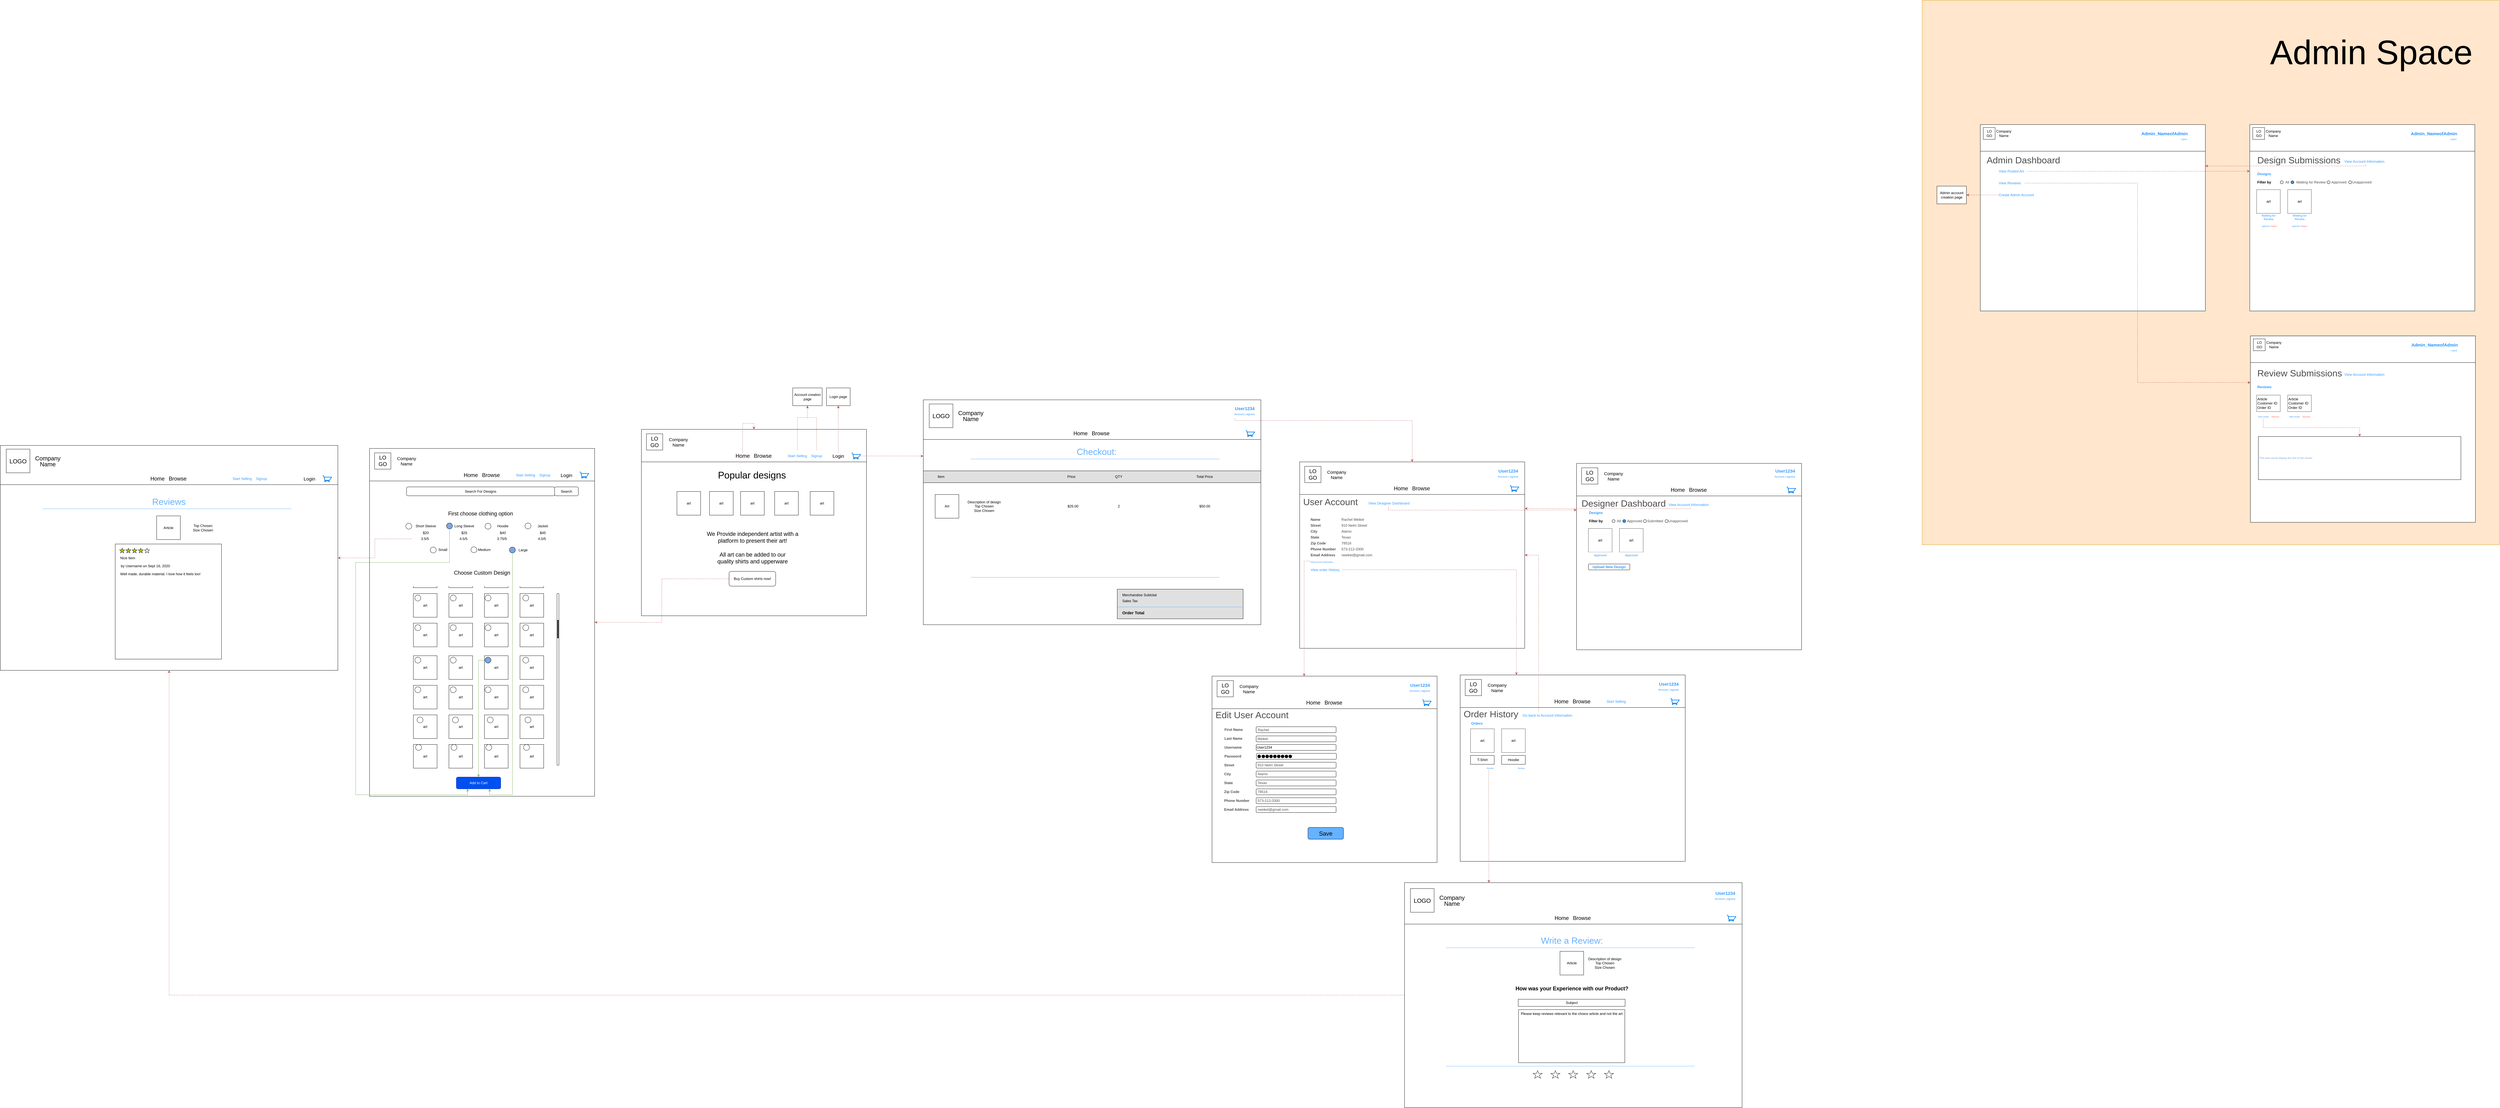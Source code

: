 <mxfile version="13.7.6" type="github">
  <diagram id="yMqxqqp1lVMMZ8iFN6uK" name="Page-1">
    <mxGraphModel dx="7388" dy="6464" grid="1" gridSize="10" guides="1" tooltips="1" connect="1" arrows="1" fold="1" page="1" pageScale="1" pageWidth="850" pageHeight="1100" math="0" shadow="0">
      <root>
        <mxCell id="0" />
        <mxCell id="1" parent="0" />
        <mxCell id="MwNFhGaou5lgzi1KwZia-253" value="" style="rounded=0;whiteSpace=wrap;html=1;fontSize=9;align=left;fillColor=#ffe6cc;strokeColor=#d79b00;" parent="1" vertex="1">
          <mxGeometry x="4940" y="-2290" width="1950" height="1840" as="geometry" />
        </mxCell>
        <mxCell id="QZhExzyKwdBtSW_HFHdL-96" value="" style="rounded=0;whiteSpace=wrap;html=1;" parent="1" vertex="1">
          <mxGeometry x="1567" y="-939.75" width="1140" height="760" as="geometry" />
        </mxCell>
        <mxCell id="QZhExzyKwdBtSW_HFHdL-57" value="" style="rounded=0;whiteSpace=wrap;html=1;" parent="1" vertex="1">
          <mxGeometry x="-1550" y="-785.5" width="1140" height="760" as="geometry" />
        </mxCell>
        <mxCell id="96jOyPDqxTO6i5AxBm5p-1" value="" style="rounded=0;whiteSpace=wrap;html=1;" parent="1" vertex="1">
          <mxGeometry x="-303" y="-775.5" width="760" height="1175.5" as="geometry" />
        </mxCell>
        <mxCell id="96jOyPDqxTO6i5AxBm5p-2" value="Search For Designs" style="rounded=1;whiteSpace=wrap;html=1;align=center;" parent="1" vertex="1">
          <mxGeometry x="-178" y="-645.5" width="500" height="30" as="geometry" />
        </mxCell>
        <mxCell id="96jOyPDqxTO6i5AxBm5p-3" value="Search" style="rounded=1;whiteSpace=wrap;html=1;" parent="1" vertex="1">
          <mxGeometry x="322" y="-645.5" width="80" height="30" as="geometry" />
        </mxCell>
        <mxCell id="96jOyPDqxTO6i5AxBm5p-4" value="Long Sleeve" style="whiteSpace=wrap;html=1;strokeColor=none;" parent="1" vertex="1">
          <mxGeometry x="-23" y="-525.5" width="80" height="25.5" as="geometry" />
        </mxCell>
        <mxCell id="96jOyPDqxTO6i5AxBm5p-5" value="Short Sleeve" style="whiteSpace=wrap;html=1;strokeColor=none;" parent="1" vertex="1">
          <mxGeometry x="-153" y="-525.5" width="80" height="25.5" as="geometry" />
        </mxCell>
        <mxCell id="96jOyPDqxTO6i5AxBm5p-6" value="Hoodie" style="whiteSpace=wrap;html=1;strokeColor=none;" parent="1" vertex="1">
          <mxGeometry x="107" y="-525.5" width="80" height="25.5" as="geometry" />
        </mxCell>
        <mxCell id="96jOyPDqxTO6i5AxBm5p-7" value="Jacket" style="whiteSpace=wrap;html=1;strokeColor=none;" parent="1" vertex="1">
          <mxGeometry x="242" y="-525.5" width="80" height="25.5" as="geometry" />
        </mxCell>
        <mxCell id="96jOyPDqxTO6i5AxBm5p-8" value="&lt;font style=&quot;font-size: 18px&quot;&gt;First choose clothing option&lt;/font&gt;" style="text;html=1;strokeColor=none;fillColor=none;align=center;verticalAlign=middle;whiteSpace=wrap;rounded=0;" parent="1" vertex="1">
          <mxGeometry x="-53" y="-565.5" width="250" height="20" as="geometry" />
        </mxCell>
        <mxCell id="96jOyPDqxTO6i5AxBm5p-9" value="&lt;font style=&quot;font-size: 18px&quot;&gt;Choose Custom Design&lt;/font&gt;" style="text;html=1;strokeColor=none;fillColor=none;align=center;verticalAlign=middle;whiteSpace=wrap;rounded=0;" parent="1" vertex="1">
          <mxGeometry x="-83" y="-375.5" width="320" height="40" as="geometry" />
        </mxCell>
        <mxCell id="96jOyPDqxTO6i5AxBm5p-18" value="Add to Cart" style="rounded=1;whiteSpace=wrap;html=1;fillColor=#0050ef;strokeColor=#001DBC;fontColor=#ffffff;" parent="1" vertex="1">
          <mxGeometry x="-10" y="335" width="150" height="40" as="geometry" />
        </mxCell>
        <mxCell id="MwNFhGaou5lgzi1KwZia-116" style="edgeStyle=orthogonalEdgeStyle;rounded=0;orthogonalLoop=1;jettySize=auto;html=1;exitX=0;exitY=0.5;exitDx=0;exitDy=0;entryX=1;entryY=0.5;entryDx=0;entryDy=0;dashed=1;endArrow=classic;endFill=1;fillColor=#f8cecc;strokeColor=#b85450;" parent="1" source="96jOyPDqxTO6i5AxBm5p-19" target="QZhExzyKwdBtSW_HFHdL-57" edge="1">
          <mxGeometry relative="1" as="geometry" />
        </mxCell>
        <mxCell id="96jOyPDqxTO6i5AxBm5p-19" value="3.5/5&amp;nbsp;&amp;nbsp;" style="text;html=1;strokeColor=none;fillColor=none;align=center;verticalAlign=middle;whiteSpace=wrap;rounded=0;" parent="1" vertex="1">
          <mxGeometry x="-160.5" y="-480" width="95" height="20" as="geometry" />
        </mxCell>
        <mxCell id="96jOyPDqxTO6i5AxBm5p-20" value="$20" style="text;html=1;strokeColor=none;fillColor=none;align=center;verticalAlign=middle;whiteSpace=wrap;rounded=0;" parent="1" vertex="1">
          <mxGeometry x="-133" y="-500" width="40" height="20" as="geometry" />
        </mxCell>
        <mxCell id="96jOyPDqxTO6i5AxBm5p-21" value="$45" style="text;html=1;strokeColor=none;fillColor=none;align=center;verticalAlign=middle;whiteSpace=wrap;rounded=0;" parent="1" vertex="1">
          <mxGeometry x="262" y="-500" width="40" height="20" as="geometry" />
        </mxCell>
        <mxCell id="96jOyPDqxTO6i5AxBm5p-22" value="$40" style="text;html=1;strokeColor=none;fillColor=none;align=center;verticalAlign=middle;whiteSpace=wrap;rounded=0;" parent="1" vertex="1">
          <mxGeometry x="127" y="-500" width="40" height="20" as="geometry" />
        </mxCell>
        <mxCell id="96jOyPDqxTO6i5AxBm5p-23" value="$25" style="text;html=1;strokeColor=none;fillColor=none;align=center;verticalAlign=middle;whiteSpace=wrap;rounded=0;" parent="1" vertex="1">
          <mxGeometry x="-3" y="-500" width="40" height="20" as="geometry" />
        </mxCell>
        <mxCell id="96jOyPDqxTO6i5AxBm5p-24" value="4.0/5&amp;nbsp;&amp;nbsp;" style="text;html=1;strokeColor=none;fillColor=none;align=center;verticalAlign=middle;whiteSpace=wrap;rounded=0;" parent="1" vertex="1">
          <mxGeometry x="234.5" y="-480" width="95" height="20" as="geometry" />
        </mxCell>
        <mxCell id="96jOyPDqxTO6i5AxBm5p-25" value="3.75/5&amp;nbsp;&amp;nbsp;" style="text;html=1;strokeColor=none;fillColor=none;align=center;verticalAlign=middle;whiteSpace=wrap;rounded=0;" parent="1" vertex="1">
          <mxGeometry x="99.5" y="-480" width="95" height="20" as="geometry" />
        </mxCell>
        <mxCell id="96jOyPDqxTO6i5AxBm5p-26" value="4.5/5&amp;nbsp;&amp;nbsp;" style="text;html=1;strokeColor=none;fillColor=none;align=center;verticalAlign=middle;whiteSpace=wrap;rounded=0;" parent="1" vertex="1">
          <mxGeometry x="-30.5" y="-480" width="95" height="20" as="geometry" />
        </mxCell>
        <mxCell id="96jOyPDqxTO6i5AxBm5p-27" value="" style="rounded=0;whiteSpace=wrap;html=1;" parent="1" vertex="1">
          <mxGeometry x="-303" y="-775.5" width="760" height="110" as="geometry" />
        </mxCell>
        <mxCell id="96jOyPDqxTO6i5AxBm5p-28" value="&lt;font style=&quot;font-size: 15px&quot;&gt;Company&lt;br&gt;Name&lt;br&gt;&lt;/font&gt;" style="text;html=1;strokeColor=none;fillColor=none;align=center;verticalAlign=middle;whiteSpace=wrap;rounded=0;" parent="1" vertex="1">
          <mxGeometry x="-218" y="-743" width="80" height="20" as="geometry" />
        </mxCell>
        <mxCell id="96jOyPDqxTO6i5AxBm5p-29" value="" style="html=1;verticalLabelPosition=bottom;align=center;labelBackgroundColor=#ffffff;verticalAlign=top;strokeWidth=2;strokeColor=#0080F0;shadow=0;dashed=0;shape=mxgraph.ios7.icons.shopping_cart;" parent="1" vertex="1">
          <mxGeometry x="407" y="-695.5" width="30" height="20" as="geometry" />
        </mxCell>
        <mxCell id="96jOyPDqxTO6i5AxBm5p-30" value="&lt;font style=&quot;font-size: 16px&quot;&gt;Login&lt;/font&gt;" style="text;html=1;strokeColor=none;fillColor=none;align=center;verticalAlign=middle;whiteSpace=wrap;rounded=0;" parent="1" vertex="1">
          <mxGeometry x="337" y="-695.5" width="50" height="20" as="geometry" />
        </mxCell>
        <mxCell id="96jOyPDqxTO6i5AxBm5p-31" value="&lt;font style=&quot;font-size: 18px&quot;&gt;LO&lt;br&gt;GO&lt;/font&gt;" style="whiteSpace=wrap;html=1;aspect=fixed;" parent="1" vertex="1">
          <mxGeometry x="-286" y="-760.5" width="55" height="55" as="geometry" />
        </mxCell>
        <mxCell id="96jOyPDqxTO6i5AxBm5p-32" value="&lt;font style=&quot;font-size: 18px;&quot;&gt;Home&lt;/font&gt;" style="text;html=1;strokeColor=none;fillColor=none;align=center;verticalAlign=middle;whiteSpace=wrap;rounded=0;fontSize=18;" parent="1" vertex="1">
          <mxGeometry x="19" y="-695.5" width="40" height="20" as="geometry" />
        </mxCell>
        <mxCell id="96jOyPDqxTO6i5AxBm5p-33" value="Browse" style="text;html=1;strokeColor=none;fillColor=none;align=center;verticalAlign=middle;whiteSpace=wrap;rounded=0;fontSize=18;" parent="1" vertex="1">
          <mxGeometry x="87" y="-695.5" width="40" height="20" as="geometry" />
        </mxCell>
        <mxCell id="96jOyPDqxTO6i5AxBm5p-34" value="Start Selling" style="text;html=1;align=center;verticalAlign=middle;whiteSpace=wrap;rounded=0;fontColor=#3399FF;" parent="1" vertex="1">
          <mxGeometry x="187" y="-705.5" width="73.5" height="40" as="geometry" />
        </mxCell>
        <mxCell id="96jOyPDqxTO6i5AxBm5p-35" value="Signup" style="text;html=1;align=center;verticalAlign=middle;whiteSpace=wrap;rounded=0;fontColor=#3399FF;" parent="1" vertex="1">
          <mxGeometry x="267" y="-705.5" width="43.5" height="40" as="geometry" />
        </mxCell>
        <mxCell id="96jOyPDqxTO6i5AxBm5p-84" value="" style="rounded=0;whiteSpace=wrap;html=1;" parent="1" vertex="1">
          <mxGeometry x="615" y="-840" width="760" height="630" as="geometry" />
        </mxCell>
        <mxCell id="96jOyPDqxTO6i5AxBm5p-85" value="" style="rounded=0;whiteSpace=wrap;html=1;" parent="1" vertex="1">
          <mxGeometry x="615" y="-840" width="760" height="110" as="geometry" />
        </mxCell>
        <mxCell id="96jOyPDqxTO6i5AxBm5p-86" value="&lt;font style=&quot;font-size: 15px&quot;&gt;Company&lt;br&gt;Name&lt;br&gt;&lt;/font&gt;" style="text;html=1;strokeColor=none;fillColor=none;align=center;verticalAlign=middle;whiteSpace=wrap;rounded=0;" parent="1" vertex="1">
          <mxGeometry x="700" y="-807.5" width="80" height="20" as="geometry" />
        </mxCell>
        <mxCell id="MwNFhGaou5lgzi1KwZia-64" style="edgeStyle=orthogonalEdgeStyle;rounded=0;orthogonalLoop=1;jettySize=auto;html=1;entryX=0;entryY=0.25;entryDx=0;entryDy=0;dashed=1;endArrow=classic;endFill=1;fillColor=#f8cecc;strokeColor=#b85450;" parent="1" source="96jOyPDqxTO6i5AxBm5p-87" target="QZhExzyKwdBtSW_HFHdL-96" edge="1">
          <mxGeometry relative="1" as="geometry" />
        </mxCell>
        <mxCell id="96jOyPDqxTO6i5AxBm5p-87" value="" style="html=1;verticalLabelPosition=bottom;align=center;labelBackgroundColor=#ffffff;verticalAlign=top;strokeWidth=2;strokeColor=#0080F0;shadow=0;dashed=0;shape=mxgraph.ios7.icons.shopping_cart;" parent="1" vertex="1">
          <mxGeometry x="1325" y="-760" width="30" height="20" as="geometry" />
        </mxCell>
        <mxCell id="96jOyPDqxTO6i5AxBm5p-88" value="&lt;font style=&quot;font-size: 32px&quot;&gt;Popular designs&lt;/font&gt;&amp;nbsp;" style="text;html=1;strokeColor=none;fillColor=none;align=center;verticalAlign=middle;whiteSpace=wrap;rounded=0;" parent="1" vertex="1">
          <mxGeometry x="745" y="-760" width="490" height="150" as="geometry" />
        </mxCell>
        <mxCell id="96jOyPDqxTO6i5AxBm5p-89" value="art" style="whiteSpace=wrap;html=1;aspect=fixed;" parent="1" vertex="1">
          <mxGeometry x="845" y="-630" width="80" height="80" as="geometry" />
        </mxCell>
        <mxCell id="96jOyPDqxTO6i5AxBm5p-90" value="art" style="whiteSpace=wrap;html=1;aspect=fixed;" parent="1" vertex="1">
          <mxGeometry x="735" y="-630" width="80" height="80" as="geometry" />
        </mxCell>
        <mxCell id="96jOyPDqxTO6i5AxBm5p-91" value="art" style="whiteSpace=wrap;html=1;aspect=fixed;" parent="1" vertex="1">
          <mxGeometry x="950" y="-630" width="80" height="80" as="geometry" />
        </mxCell>
        <mxCell id="96jOyPDqxTO6i5AxBm5p-92" value="art" style="whiteSpace=wrap;html=1;aspect=fixed;" parent="1" vertex="1">
          <mxGeometry x="1065" y="-630" width="80" height="80" as="geometry" />
        </mxCell>
        <mxCell id="96jOyPDqxTO6i5AxBm5p-93" value="art" style="whiteSpace=wrap;html=1;aspect=fixed;" parent="1" vertex="1">
          <mxGeometry x="1185" y="-630" width="80" height="80" as="geometry" />
        </mxCell>
        <mxCell id="96jOyPDqxTO6i5AxBm5p-175" style="edgeStyle=orthogonalEdgeStyle;rounded=0;orthogonalLoop=1;jettySize=auto;html=1;exitX=0;exitY=0.5;exitDx=0;exitDy=0;fontSize=18;fillColor=#f8cecc;strokeColor=#b85450;dashed=1;" parent="1" source="96jOyPDqxTO6i5AxBm5p-94" target="96jOyPDqxTO6i5AxBm5p-1" edge="1">
          <mxGeometry relative="1" as="geometry" />
        </mxCell>
        <mxCell id="96jOyPDqxTO6i5AxBm5p-94" value="Buy Custom shirts now!" style="rounded=1;whiteSpace=wrap;html=1;" parent="1" vertex="1">
          <mxGeometry x="911" y="-360" width="157.5" height="50" as="geometry" />
        </mxCell>
        <mxCell id="96jOyPDqxTO6i5AxBm5p-95" value="&lt;font style=&quot;font-size: 19px&quot;&gt;We Provide independent artist with a platform to present their art!&lt;/font&gt;" style="text;html=1;strokeColor=none;fillColor=none;align=center;verticalAlign=middle;whiteSpace=wrap;rounded=0;" parent="1" vertex="1">
          <mxGeometry x="833" y="-510" width="315" height="70" as="geometry" />
        </mxCell>
        <mxCell id="MwNFhGaou5lgzi1KwZia-60" style="edgeStyle=orthogonalEdgeStyle;rounded=0;orthogonalLoop=1;jettySize=auto;html=1;exitX=0.5;exitY=0;exitDx=0;exitDy=0;entryX=0.5;entryY=1;entryDx=0;entryDy=0;fillColor=#f8cecc;strokeColor=#b85450;dashed=1;" parent="1" source="96jOyPDqxTO6i5AxBm5p-96" target="MwNFhGaou5lgzi1KwZia-59" edge="1">
          <mxGeometry relative="1" as="geometry" />
        </mxCell>
        <mxCell id="96jOyPDqxTO6i5AxBm5p-96" value="&lt;font style=&quot;font-size: 16px&quot;&gt;Login&lt;/font&gt;" style="text;html=1;strokeColor=none;fillColor=none;align=center;verticalAlign=middle;whiteSpace=wrap;rounded=0;" parent="1" vertex="1">
          <mxGeometry x="1255" y="-760" width="50" height="20" as="geometry" />
        </mxCell>
        <mxCell id="96jOyPDqxTO6i5AxBm5p-97" value="&lt;font style=&quot;font-size: 19px&quot;&gt;All art can be added to our quality shirts and upperware&lt;/font&gt;" style="text;html=1;strokeColor=none;fillColor=none;align=center;verticalAlign=middle;whiteSpace=wrap;rounded=0;" parent="1" vertex="1">
          <mxGeometry x="867" y="-430" width="247" height="50" as="geometry" />
        </mxCell>
        <mxCell id="96jOyPDqxTO6i5AxBm5p-98" value="&lt;font style=&quot;font-size: 18px&quot;&gt;LO&lt;br&gt;GO&lt;/font&gt;" style="whiteSpace=wrap;html=1;aspect=fixed;" parent="1" vertex="1">
          <mxGeometry x="632" y="-825" width="55" height="55" as="geometry" />
        </mxCell>
        <mxCell id="96jOyPDqxTO6i5AxBm5p-177" style="edgeStyle=orthogonalEdgeStyle;rounded=0;orthogonalLoop=1;jettySize=auto;html=1;exitX=0.5;exitY=0;exitDx=0;exitDy=0;entryX=0.5;entryY=0;entryDx=0;entryDy=0;dashed=1;fontSize=18;fillColor=#f8cecc;strokeColor=#b85450;" parent="1" source="96jOyPDqxTO6i5AxBm5p-99" target="96jOyPDqxTO6i5AxBm5p-85" edge="1">
          <mxGeometry relative="1" as="geometry">
            <Array as="points">
              <mxPoint x="957" y="-860" />
              <mxPoint x="995" y="-860" />
            </Array>
          </mxGeometry>
        </mxCell>
        <mxCell id="96jOyPDqxTO6i5AxBm5p-99" value="&lt;font style=&quot;font-size: 18px;&quot;&gt;Home&lt;/font&gt;" style="text;html=1;strokeColor=none;fillColor=none;align=center;verticalAlign=middle;whiteSpace=wrap;rounded=0;fontSize=18;" parent="1" vertex="1">
          <mxGeometry x="937" y="-760" width="40" height="20" as="geometry" />
        </mxCell>
        <mxCell id="96jOyPDqxTO6i5AxBm5p-100" value="Browse" style="text;html=1;strokeColor=none;fillColor=none;align=center;verticalAlign=middle;whiteSpace=wrap;rounded=0;fontSize=18;" parent="1" vertex="1">
          <mxGeometry x="1005" y="-760" width="40" height="20" as="geometry" />
        </mxCell>
        <mxCell id="MwNFhGaou5lgzi1KwZia-62" style="edgeStyle=orthogonalEdgeStyle;rounded=0;orthogonalLoop=1;jettySize=auto;html=1;exitX=0.5;exitY=0;exitDx=0;exitDy=0;entryX=0.5;entryY=1;entryDx=0;entryDy=0;dashed=1;fillColor=#f8cecc;strokeColor=#b85450;" parent="1" source="96jOyPDqxTO6i5AxBm5p-101" target="MwNFhGaou5lgzi1KwZia-61" edge="1">
          <mxGeometry relative="1" as="geometry">
            <Array as="points">
              <mxPoint x="1142" y="-880" />
              <mxPoint x="1176" y="-880" />
            </Array>
          </mxGeometry>
        </mxCell>
        <mxCell id="96jOyPDqxTO6i5AxBm5p-101" value="Start Selling" style="text;html=1;align=center;verticalAlign=middle;whiteSpace=wrap;rounded=0;fontColor=#3399FF;" parent="1" vertex="1">
          <mxGeometry x="1105" y="-770" width="73.5" height="40" as="geometry" />
        </mxCell>
        <mxCell id="MwNFhGaou5lgzi1KwZia-63" style="edgeStyle=orthogonalEdgeStyle;rounded=0;orthogonalLoop=1;jettySize=auto;html=1;exitX=0.5;exitY=0;exitDx=0;exitDy=0;dashed=1;endArrow=none;endFill=0;fillColor=#f8cecc;strokeColor=#b85450;" parent="1" source="96jOyPDqxTO6i5AxBm5p-102" edge="1">
          <mxGeometry relative="1" as="geometry">
            <mxPoint x="1176" y="-880" as="targetPoint" />
            <Array as="points">
              <mxPoint x="1207" y="-880" />
            </Array>
          </mxGeometry>
        </mxCell>
        <mxCell id="96jOyPDqxTO6i5AxBm5p-102" value="Signup" style="text;html=1;align=center;verticalAlign=middle;whiteSpace=wrap;rounded=0;fontColor=#3399FF;" parent="1" vertex="1">
          <mxGeometry x="1185" y="-770" width="43.5" height="40" as="geometry" />
        </mxCell>
        <mxCell id="96jOyPDqxTO6i5AxBm5p-105" value="" style="rounded=0;whiteSpace=wrap;html=1;fontStyle=1;fontColor=#4D4D4D;align=center;" parent="1" vertex="1">
          <mxGeometry x="2838" y="-730" width="760" height="630" as="geometry" />
        </mxCell>
        <mxCell id="96jOyPDqxTO6i5AxBm5p-111" value="Name" style="rounded=0;whiteSpace=wrap;html=1;align=left;strokeColor=none;fontStyle=1;fontColor=#4D4D4D;" parent="1" vertex="1">
          <mxGeometry x="2873" y="-545" width="90" height="20" as="geometry" />
        </mxCell>
        <mxCell id="96jOyPDqxTO6i5AxBm5p-112" value="Street" style="rounded=0;whiteSpace=wrap;html=1;align=left;strokeColor=none;fontStyle=1;fontColor=#4D4D4D;" parent="1" vertex="1">
          <mxGeometry x="2873" y="-525" width="90" height="20" as="geometry" />
        </mxCell>
        <mxCell id="96jOyPDqxTO6i5AxBm5p-113" value="State" style="rounded=0;whiteSpace=wrap;html=1;align=left;strokeColor=none;fontStyle=1;fontColor=#4D4D4D;" parent="1" vertex="1">
          <mxGeometry x="2873" y="-485" width="90" height="20" as="geometry" />
        </mxCell>
        <mxCell id="96jOyPDqxTO6i5AxBm5p-114" value="Zip Code" style="rounded=0;whiteSpace=wrap;html=1;align=left;strokeColor=none;fontStyle=1;fontColor=#4D4D4D;" parent="1" vertex="1">
          <mxGeometry x="2873" y="-465" width="90" height="20" as="geometry" />
        </mxCell>
        <mxCell id="96jOyPDqxTO6i5AxBm5p-115" value="Phone Number" style="rounded=0;whiteSpace=wrap;html=1;align=left;strokeColor=none;fontStyle=1;fontColor=#4D4D4D;" parent="1" vertex="1">
          <mxGeometry x="2873" y="-445" width="90" height="20" as="geometry" />
        </mxCell>
        <mxCell id="96jOyPDqxTO6i5AxBm5p-116" value="Email Address" style="rounded=0;whiteSpace=wrap;html=1;align=left;strokeColor=none;fontStyle=1;fontColor=#4D4D4D;" parent="1" vertex="1">
          <mxGeometry x="2873" y="-425" width="90" height="20" as="geometry" />
        </mxCell>
        <mxCell id="96jOyPDqxTO6i5AxBm5p-117" value="573-212-3300" style="rounded=0;whiteSpace=wrap;html=1;align=left;strokeColor=none;fontColor=#4D4D4D;" parent="1" vertex="1">
          <mxGeometry x="2977" y="-445" width="420" height="20" as="geometry" />
        </mxCell>
        <mxCell id="96jOyPDqxTO6i5AxBm5p-118" value="78516" style="rounded=0;whiteSpace=wrap;html=1;align=left;strokeColor=none;fontColor=#4D4D4D;" parent="1" vertex="1">
          <mxGeometry x="2977" y="-465" width="420" height="20" as="geometry" />
        </mxCell>
        <mxCell id="96jOyPDqxTO6i5AxBm5p-119" value="Rachel Weikel" style="rounded=0;whiteSpace=wrap;html=1;align=left;strokeColor=none;fontColor=#4D4D4D;" parent="1" vertex="1">
          <mxGeometry x="2977" y="-545" width="420" height="20" as="geometry" />
        </mxCell>
        <mxCell id="96jOyPDqxTO6i5AxBm5p-120" value="910 Nelm Street" style="rounded=0;whiteSpace=wrap;html=1;align=left;strokeColor=none;fontColor=#4D4D4D;" parent="1" vertex="1">
          <mxGeometry x="2977" y="-525" width="420" height="20" as="geometry" />
        </mxCell>
        <mxCell id="96jOyPDqxTO6i5AxBm5p-121" value="rweikel@gmail.com" style="rounded=0;whiteSpace=wrap;html=1;align=left;strokeColor=none;fontColor=#4D4D4D;" parent="1" vertex="1">
          <mxGeometry x="2977" y="-425" width="420" height="20" as="geometry" />
        </mxCell>
        <mxCell id="96jOyPDqxTO6i5AxBm5p-122" value="Texas" style="rounded=0;whiteSpace=wrap;html=1;align=left;strokeColor=none;fontColor=#4D4D4D;" parent="1" vertex="1">
          <mxGeometry x="2977" y="-485" width="420" height="20" as="geometry" />
        </mxCell>
        <mxCell id="MwNFhGaou5lgzi1KwZia-250" style="edgeStyle=orthogonalEdgeStyle;rounded=0;orthogonalLoop=1;jettySize=auto;html=1;exitX=0;exitY=0.5;exitDx=0;exitDy=0;dashed=1;endArrow=classic;endFill=1;fontSize=9;fontColor=#7EA6E0;fillColor=#f8cecc;strokeColor=#b85450;" parent="1" source="96jOyPDqxTO6i5AxBm5p-123" target="MwNFhGaou5lgzi1KwZia-119" edge="1">
          <mxGeometry relative="1" as="geometry">
            <Array as="points">
              <mxPoint x="2853" y="-395" />
            </Array>
          </mxGeometry>
        </mxCell>
        <mxCell id="96jOyPDqxTO6i5AxBm5p-123" value="Edit Account Information" style="rounded=0;whiteSpace=wrap;html=1;align=left;strokeColor=none;fillColor=none;fontColor=#3399FF;fontSize=7;verticalAlign=bottom;" parent="1" vertex="1">
          <mxGeometry x="2873" y="-405" width="100" height="20" as="geometry" />
        </mxCell>
        <mxCell id="96jOyPDqxTO6i5AxBm5p-124" value="User Account" style="text;html=1;strokeColor=none;fillColor=none;align=left;verticalAlign=middle;whiteSpace=wrap;rounded=0;fontSize=31;fontColor=#4D4D4D;" parent="1" vertex="1">
          <mxGeometry x="2848" y="-605" width="340" height="20" as="geometry" />
        </mxCell>
        <mxCell id="96jOyPDqxTO6i5AxBm5p-126" value="City" style="rounded=0;whiteSpace=wrap;html=1;align=left;strokeColor=none;fontStyle=1;fontColor=#4D4D4D;" parent="1" vertex="1">
          <mxGeometry x="2873" y="-505" width="90" height="20" as="geometry" />
        </mxCell>
        <mxCell id="96jOyPDqxTO6i5AxBm5p-127" value="Alamo" style="rounded=0;whiteSpace=wrap;html=1;align=left;strokeColor=none;fontColor=#4D4D4D;" parent="1" vertex="1">
          <mxGeometry x="2977" y="-505" width="420" height="20" as="geometry" />
        </mxCell>
        <mxCell id="96jOyPDqxTO6i5AxBm5p-128" value="View Designer Dashboard" style="text;html=1;align=left;verticalAlign=middle;resizable=0;points=[];autosize=1;fontStyle=0;fontColor=#3399FF;" parent="1" vertex="1">
          <mxGeometry x="3068" y="-600" width="150" height="20" as="geometry" />
        </mxCell>
        <mxCell id="96jOyPDqxTO6i5AxBm5p-129" value="" style="rounded=0;whiteSpace=wrap;html=1;fontStyle=1;fontColor=#4D4D4D;align=center;" parent="1" vertex="1">
          <mxGeometry x="3773" y="-725" width="760" height="630" as="geometry" />
        </mxCell>
        <mxCell id="96jOyPDqxTO6i5AxBm5p-135" value="Designer Dashboard" style="text;html=1;strokeColor=none;fillColor=none;align=left;verticalAlign=middle;whiteSpace=wrap;rounded=0;fontSize=31;fontColor=#4D4D4D;" parent="1" vertex="1">
          <mxGeometry x="3788" y="-600" width="340" height="20" as="geometry" />
        </mxCell>
        <mxCell id="MwNFhGaou5lgzi1KwZia-82" style="edgeStyle=orthogonalEdgeStyle;rounded=0;orthogonalLoop=1;jettySize=auto;html=1;entryX=1;entryY=0.25;entryDx=0;entryDy=0;dashed=1;endArrow=classic;endFill=1;fillColor=#f8cecc;strokeColor=#b85450;" parent="1" source="96jOyPDqxTO6i5AxBm5p-137" target="96jOyPDqxTO6i5AxBm5p-105" edge="1">
          <mxGeometry relative="1" as="geometry">
            <Array as="points">
              <mxPoint x="4157" y="-572" />
              <mxPoint x="3840" y="-572" />
            </Array>
          </mxGeometry>
        </mxCell>
        <mxCell id="96jOyPDqxTO6i5AxBm5p-137" value="View Account Information" style="text;html=1;align=left;verticalAlign=middle;resizable=0;points=[];autosize=1;fontStyle=0;fontColor=#3399FF;" parent="1" vertex="1">
          <mxGeometry x="4082" y="-595" width="150" height="20" as="geometry" />
        </mxCell>
        <mxCell id="96jOyPDqxTO6i5AxBm5p-138" value="Designs" style="text;html=1;align=left;verticalAlign=middle;resizable=0;points=[];autosize=1;fontColor=#3399FF;fontStyle=1" parent="1" vertex="1">
          <mxGeometry x="3813" y="-568" width="60" height="20" as="geometry" />
        </mxCell>
        <mxCell id="96jOyPDqxTO6i5AxBm5p-139" value="Upload New Design" style="rounded=1;whiteSpace=wrap;html=1;fillColor=none;fontSize=12;align=center;fontStyle=1;fontColor=#3399FF;" parent="1" vertex="1">
          <mxGeometry x="3813" y="-385" width="140" height="20" as="geometry" />
        </mxCell>
        <mxCell id="96jOyPDqxTO6i5AxBm5p-140" value="All" style="rounded=1;whiteSpace=wrap;html=1;fillColor=none;fontSize=12;fontColor=#4D4D4D;align=center;strokeColor=none;" parent="1" vertex="1">
          <mxGeometry x="3903" y="-540" width="26" height="20" as="geometry" />
        </mxCell>
        <mxCell id="96jOyPDqxTO6i5AxBm5p-141" value="Filter by" style="text;html=1;align=left;verticalAlign=middle;resizable=0;points=[];autosize=1;fontStyle=1" parent="1" vertex="1">
          <mxGeometry x="3813" y="-540" width="60" height="20" as="geometry" />
        </mxCell>
        <mxCell id="96jOyPDqxTO6i5AxBm5p-142" value="art" style="whiteSpace=wrap;html=1;aspect=fixed;strokeColor=#4D4D4D;" parent="1" vertex="1">
          <mxGeometry x="3813" y="-505" width="80" height="80" as="geometry" />
        </mxCell>
        <mxCell id="96jOyPDqxTO6i5AxBm5p-143" value="art" style="whiteSpace=wrap;html=1;aspect=fixed;strokeColor=#4D4D4D;" parent="1" vertex="1">
          <mxGeometry x="3918" y="-505" width="80" height="80" as="geometry" />
        </mxCell>
        <mxCell id="96jOyPDqxTO6i5AxBm5p-144" value="Approved" style="whiteSpace=wrap;html=1;strokeColor=none;fontColor=#3399FF;align=center;fontSize=10;" parent="1" vertex="1">
          <mxGeometry x="3813" y="-425" width="80" height="20" as="geometry" />
        </mxCell>
        <mxCell id="96jOyPDqxTO6i5AxBm5p-145" value="Approved" style="whiteSpace=wrap;html=1;strokeColor=none;fontColor=#3399FF;align=center;fontSize=10;" parent="1" vertex="1">
          <mxGeometry x="3918" y="-425" width="80" height="20" as="geometry" />
        </mxCell>
        <mxCell id="96jOyPDqxTO6i5AxBm5p-146" value="art" style="whiteSpace=wrap;html=1;aspect=fixed;strokeColor=#4D4D4D;" parent="1" vertex="1">
          <mxGeometry x="3918" y="-505" width="80" height="80" as="geometry" />
        </mxCell>
        <mxCell id="96jOyPDqxTO6i5AxBm5p-147" value="Approved" style="whiteSpace=wrap;html=1;strokeColor=none;fontColor=#3399FF;align=center;fontSize=10;" parent="1" vertex="1">
          <mxGeometry x="3918" y="-425" width="80" height="20" as="geometry" />
        </mxCell>
        <mxCell id="96jOyPDqxTO6i5AxBm5p-148" value="" style="ellipse;whiteSpace=wrap;html=1;aspect=fixed;fontSize=12;fontColor=#3399FF;" parent="1" vertex="1">
          <mxGeometry x="3893" y="-535" width="10" height="10" as="geometry" />
        </mxCell>
        <mxCell id="96jOyPDqxTO6i5AxBm5p-149" value="Approved" style="rounded=1;whiteSpace=wrap;html=1;fillColor=none;fontSize=12;fontColor=#4D4D4D;align=center;strokeColor=none;" parent="1" vertex="1">
          <mxGeometry x="3939" y="-540" width="60" height="20" as="geometry" />
        </mxCell>
        <mxCell id="96jOyPDqxTO6i5AxBm5p-150" value="" style="ellipse;whiteSpace=wrap;html=1;aspect=fixed;fontSize=12;fontColor=#3399FF;fillColor=#3399FF;" parent="1" vertex="1">
          <mxGeometry x="3929" y="-535" width="10" height="10" as="geometry" />
        </mxCell>
        <mxCell id="96jOyPDqxTO6i5AxBm5p-151" value="Submitted" style="rounded=1;whiteSpace=wrap;html=1;fillColor=none;fontSize=12;fontColor=#4D4D4D;align=center;strokeColor=none;" parent="1" vertex="1">
          <mxGeometry x="4009" y="-540" width="59" height="20" as="geometry" />
        </mxCell>
        <mxCell id="96jOyPDqxTO6i5AxBm5p-152" value="" style="ellipse;whiteSpace=wrap;html=1;aspect=fixed;fontSize=12;fontColor=#3399FF;" parent="1" vertex="1">
          <mxGeometry x="3999" y="-535" width="10" height="10" as="geometry" />
        </mxCell>
        <mxCell id="96jOyPDqxTO6i5AxBm5p-153" value="Unapproved" style="rounded=1;whiteSpace=wrap;html=1;fillColor=none;fontSize=12;fontColor=#4D4D4D;align=center;strokeColor=none;" parent="1" vertex="1">
          <mxGeometry x="4082" y="-540" width="68" height="20" as="geometry" />
        </mxCell>
        <mxCell id="96jOyPDqxTO6i5AxBm5p-154" value="" style="ellipse;whiteSpace=wrap;html=1;aspect=fixed;fontSize=12;fontColor=#3399FF;" parent="1" vertex="1">
          <mxGeometry x="4072" y="-535" width="10" height="10" as="geometry" />
        </mxCell>
        <mxCell id="96jOyPDqxTO6i5AxBm5p-157" value="" style="rounded=0;whiteSpace=wrap;html=1;" parent="1" vertex="1">
          <mxGeometry x="2838" y="-730" width="760" height="110" as="geometry" />
        </mxCell>
        <mxCell id="96jOyPDqxTO6i5AxBm5p-158" value="&lt;font style=&quot;font-size: 15px&quot;&gt;Company&lt;br&gt;Name&lt;br&gt;&lt;/font&gt;" style="text;html=1;strokeColor=none;fillColor=none;align=center;verticalAlign=middle;whiteSpace=wrap;rounded=0;" parent="1" vertex="1">
          <mxGeometry x="2923" y="-697.5" width="80" height="20" as="geometry" />
        </mxCell>
        <mxCell id="96jOyPDqxTO6i5AxBm5p-159" value="" style="html=1;verticalLabelPosition=bottom;align=center;labelBackgroundColor=#ffffff;verticalAlign=top;strokeWidth=2;strokeColor=#0080F0;shadow=0;dashed=0;shape=mxgraph.ios7.icons.shopping_cart;" parent="1" vertex="1">
          <mxGeometry x="3548" y="-650" width="30" height="20" as="geometry" />
        </mxCell>
        <mxCell id="96jOyPDqxTO6i5AxBm5p-161" value="&lt;font style=&quot;font-size: 18px&quot;&gt;LO&lt;br&gt;GO&lt;/font&gt;" style="whiteSpace=wrap;html=1;aspect=fixed;" parent="1" vertex="1">
          <mxGeometry x="2855" y="-715" width="55" height="55" as="geometry" />
        </mxCell>
        <mxCell id="96jOyPDqxTO6i5AxBm5p-162" value="&lt;font style=&quot;font-size: 18px;&quot;&gt;Home&lt;/font&gt;" style="text;html=1;strokeColor=none;fillColor=none;align=center;verticalAlign=middle;whiteSpace=wrap;rounded=0;fontSize=18;" parent="1" vertex="1">
          <mxGeometry x="3160" y="-650" width="40" height="20" as="geometry" />
        </mxCell>
        <mxCell id="96jOyPDqxTO6i5AxBm5p-163" value="Browse" style="text;html=1;strokeColor=none;fillColor=none;align=center;verticalAlign=middle;whiteSpace=wrap;rounded=0;fontSize=18;" parent="1" vertex="1">
          <mxGeometry x="3228" y="-650" width="40" height="20" as="geometry" />
        </mxCell>
        <mxCell id="96jOyPDqxTO6i5AxBm5p-166" value="" style="rounded=0;whiteSpace=wrap;html=1;" parent="1" vertex="1">
          <mxGeometry x="3773" y="-725" width="760" height="110" as="geometry" />
        </mxCell>
        <mxCell id="96jOyPDqxTO6i5AxBm5p-167" value="&lt;font style=&quot;font-size: 15px&quot;&gt;Company&lt;br&gt;Name&lt;br&gt;&lt;/font&gt;" style="text;html=1;strokeColor=none;fillColor=none;align=center;verticalAlign=middle;whiteSpace=wrap;rounded=0;" parent="1" vertex="1">
          <mxGeometry x="3858" y="-692.5" width="80" height="20" as="geometry" />
        </mxCell>
        <mxCell id="96jOyPDqxTO6i5AxBm5p-168" value="" style="html=1;verticalLabelPosition=bottom;align=center;labelBackgroundColor=#ffffff;verticalAlign=top;strokeWidth=2;strokeColor=#0080F0;shadow=0;dashed=0;shape=mxgraph.ios7.icons.shopping_cart;" parent="1" vertex="1">
          <mxGeometry x="4483" y="-645" width="30" height="20" as="geometry" />
        </mxCell>
        <mxCell id="96jOyPDqxTO6i5AxBm5p-170" value="&lt;font style=&quot;font-size: 18px&quot;&gt;LO&lt;br&gt;GO&lt;/font&gt;" style="whiteSpace=wrap;html=1;aspect=fixed;" parent="1" vertex="1">
          <mxGeometry x="3790" y="-710" width="55" height="55" as="geometry" />
        </mxCell>
        <mxCell id="96jOyPDqxTO6i5AxBm5p-171" value="&lt;font style=&quot;font-size: 18px;&quot;&gt;Home&lt;/font&gt;" style="text;html=1;strokeColor=none;fillColor=none;align=center;verticalAlign=middle;whiteSpace=wrap;rounded=0;fontSize=18;" parent="1" vertex="1">
          <mxGeometry x="4095" y="-645" width="40" height="20" as="geometry" />
        </mxCell>
        <mxCell id="96jOyPDqxTO6i5AxBm5p-172" value="Browse" style="text;html=1;strokeColor=none;fillColor=none;align=center;verticalAlign=middle;whiteSpace=wrap;rounded=0;fontSize=18;" parent="1" vertex="1">
          <mxGeometry x="4163" y="-645" width="40" height="20" as="geometry" />
        </mxCell>
        <mxCell id="96jOyPDqxTO6i5AxBm5p-178" style="edgeStyle=orthogonalEdgeStyle;rounded=0;orthogonalLoop=1;jettySize=auto;html=1;dashed=1;fontSize=18;fillColor=#f8cecc;strokeColor=#b85450;entryX=0;entryY=0.25;entryDx=0;entryDy=0;exitX=0.464;exitY=1.043;exitDx=0;exitDy=0;exitPerimeter=0;" parent="1" source="96jOyPDqxTO6i5AxBm5p-128" target="96jOyPDqxTO6i5AxBm5p-129" edge="1">
          <mxGeometry relative="1" as="geometry">
            <mxPoint x="3768" y="-363" as="targetPoint" />
            <Array as="points">
              <mxPoint x="3138" y="-567" />
              <mxPoint x="3496" y="-567" />
            </Array>
          </mxGeometry>
        </mxCell>
        <mxCell id="OCajrFdT0mNUI-W19qEq-1" style="edgeStyle=orthogonalEdgeStyle;rounded=0;orthogonalLoop=1;jettySize=auto;html=1;entryX=0.5;entryY=1;entryDx=0;entryDy=0;fillColor=#f8cecc;strokeColor=#b85450;dashed=1;" parent="1" source="QZhExzyKwdBtSW_HFHdL-7" target="QZhExzyKwdBtSW_HFHdL-57" edge="1">
          <mxGeometry relative="1" as="geometry" />
        </mxCell>
        <mxCell id="QZhExzyKwdBtSW_HFHdL-7" value="" style="rounded=0;whiteSpace=wrap;html=1;" parent="1" vertex="1">
          <mxGeometry x="3192" y="692" width="1140" height="760" as="geometry" />
        </mxCell>
        <mxCell id="QZhExzyKwdBtSW_HFHdL-8" value="" style="endArrow=none;html=1;endSize=0;startSize=0;rounded=0;strokeWidth=1;" parent="1" edge="1">
          <mxGeometry width="50" height="50" relative="1" as="geometry">
            <mxPoint x="3192" y="832" as="sourcePoint" />
            <mxPoint x="4332" y="832" as="targetPoint" />
          </mxGeometry>
        </mxCell>
        <mxCell id="QZhExzyKwdBtSW_HFHdL-9" value="&lt;div&gt;&lt;span&gt;&lt;font style=&quot;font-size: 20px&quot;&gt;LOGO&lt;/font&gt;&lt;/span&gt;&lt;/div&gt;" style="whiteSpace=wrap;html=1;aspect=fixed;align=center;" parent="1" vertex="1">
          <mxGeometry x="3212" y="712" width="80" height="80" as="geometry" />
        </mxCell>
        <mxCell id="QZhExzyKwdBtSW_HFHdL-10" value="&lt;font style=&quot;font-size: 20px&quot;&gt;Company&lt;/font&gt;" style="text;html=1;align=center;verticalAlign=middle;resizable=0;points=[];autosize=1;" parent="1" vertex="1">
          <mxGeometry x="3302" y="732" width="100" height="20" as="geometry" />
        </mxCell>
        <mxCell id="QZhExzyKwdBtSW_HFHdL-11" value="&lt;font style=&quot;font-size: 20px&quot;&gt;Name&lt;/font&gt;" style="text;html=1;align=center;verticalAlign=middle;resizable=0;points=[];autosize=1;" parent="1" vertex="1">
          <mxGeometry x="3317" y="752" width="70" height="20" as="geometry" />
        </mxCell>
        <mxCell id="QZhExzyKwdBtSW_HFHdL-12" value="&lt;font style=&quot;font-size: 30px&quot; color=&quot;#66b2ff&quot;&gt;Write a Review:&lt;/font&gt;" style="text;html=1;align=center;verticalAlign=middle;resizable=0;points=[];autosize=1;" parent="1" vertex="1">
          <mxGeometry x="3647" y="875" width="220" height="24" as="geometry" />
        </mxCell>
        <mxCell id="QZhExzyKwdBtSW_HFHdL-13" value="" style="endArrow=none;html=1;strokeWidth=1;strokeColor=#66B2FF;" parent="1" edge="1">
          <mxGeometry width="50" height="50" relative="1" as="geometry">
            <mxPoint x="3332" y="912" as="sourcePoint" />
            <mxPoint x="4172" y="912" as="targetPoint" />
            <Array as="points" />
          </mxGeometry>
        </mxCell>
        <mxCell id="QZhExzyKwdBtSW_HFHdL-14" style="edgeStyle=orthogonalEdgeStyle;rounded=0;orthogonalLoop=1;jettySize=auto;html=1;exitX=0.5;exitY=1;exitDx=0;exitDy=0;startSize=0;endSize=0;strokeColor=#66B2FF;strokeWidth=1;" parent="1" edge="1">
          <mxGeometry relative="1" as="geometry">
            <mxPoint x="3672" y="982" as="sourcePoint" />
            <mxPoint x="3672" y="982" as="targetPoint" />
          </mxGeometry>
        </mxCell>
        <mxCell id="QZhExzyKwdBtSW_HFHdL-15" value="" style="endArrow=none;html=1;strokeColor=#66B2FF;strokeWidth=1;" parent="1" edge="1">
          <mxGeometry width="50" height="50" relative="1" as="geometry">
            <mxPoint x="3332" y="1312" as="sourcePoint" />
            <mxPoint x="4172" y="1312" as="targetPoint" />
          </mxGeometry>
        </mxCell>
        <mxCell id="QZhExzyKwdBtSW_HFHdL-16" value="Article" style="whiteSpace=wrap;html=1;aspect=fixed;align=center;fillColor=none;" parent="1" vertex="1">
          <mxGeometry x="3717" y="924" width="80" height="80" as="geometry" />
        </mxCell>
        <mxCell id="QZhExzyKwdBtSW_HFHdL-17" value="Description of design&lt;br&gt;Top Chosen&lt;br&gt;Size Chosen" style="text;html=1;align=center;verticalAlign=middle;resizable=0;points=[];autosize=1;" parent="1" vertex="1">
          <mxGeometry x="3803" y="939" width="130" height="50" as="geometry" />
        </mxCell>
        <mxCell id="QZhExzyKwdBtSW_HFHdL-18" value="" style="rounded=0;whiteSpace=wrap;html=1;align=center;" parent="1" vertex="1">
          <mxGeometry x="3577" y="1121" width="359" height="179.5" as="geometry" />
        </mxCell>
        <mxCell id="QZhExzyKwdBtSW_HFHdL-19" value="Please keep reviews relevant to the choice article and not the art" style="text;html=1;strokeColor=none;fillColor=none;align=left;verticalAlign=middle;whiteSpace=wrap;rounded=0;" parent="1" vertex="1">
          <mxGeometry x="3583" y="1125" width="347" height="20" as="geometry" />
        </mxCell>
        <mxCell id="QZhExzyKwdBtSW_HFHdL-20" value="&lt;font style=&quot;font-size: 18px&quot;&gt;&lt;b&gt;How was your Experience with our Product?&lt;/b&gt;&lt;/font&gt;" style="text;html=1;align=center;verticalAlign=middle;resizable=0;points=[];autosize=1;" parent="1" vertex="1">
          <mxGeometry x="3561" y="1040" width="391" height="20" as="geometry" />
        </mxCell>
        <mxCell id="QZhExzyKwdBtSW_HFHdL-21" value="" style="verticalLabelPosition=bottom;verticalAlign=top;html=1;shape=mxgraph.basic.star" parent="1" vertex="1">
          <mxGeometry x="3626" y="1327" width="31" height="26" as="geometry" />
        </mxCell>
        <mxCell id="QZhExzyKwdBtSW_HFHdL-22" value="" style="verticalLabelPosition=bottom;verticalAlign=top;html=1;shape=mxgraph.basic.star" parent="1" vertex="1">
          <mxGeometry x="3686" y="1327" width="31" height="26" as="geometry" />
        </mxCell>
        <mxCell id="QZhExzyKwdBtSW_HFHdL-23" value="" style="verticalLabelPosition=bottom;verticalAlign=top;html=1;shape=mxgraph.basic.star" parent="1" vertex="1">
          <mxGeometry x="3746" y="1327" width="31" height="26" as="geometry" />
        </mxCell>
        <mxCell id="QZhExzyKwdBtSW_HFHdL-24" value="" style="verticalLabelPosition=bottom;verticalAlign=top;html=1;shape=mxgraph.basic.star" parent="1" vertex="1">
          <mxGeometry x="3807" y="1327" width="31" height="26" as="geometry" />
        </mxCell>
        <mxCell id="QZhExzyKwdBtSW_HFHdL-25" value="" style="verticalLabelPosition=bottom;verticalAlign=top;html=1;shape=mxgraph.basic.star" parent="1" vertex="1">
          <mxGeometry x="3867" y="1327" width="31" height="26" as="geometry" />
        </mxCell>
        <mxCell id="QZhExzyKwdBtSW_HFHdL-26" value="" style="verticalLabelPosition=bottom;verticalAlign=top;html=1;shape=mxgraph.basic.rect;fillColor2=none;strokeWidth=1;size=20;indent=5;" parent="1" vertex="1">
          <mxGeometry x="3576" y="1086" width="361" height="24" as="geometry" />
        </mxCell>
        <mxCell id="QZhExzyKwdBtSW_HFHdL-27" value="Subject" style="text;html=1;strokeColor=none;fillColor=none;align=center;verticalAlign=middle;whiteSpace=wrap;rounded=0;" parent="1" vertex="1">
          <mxGeometry x="3737" y="1088" width="40" height="20" as="geometry" />
        </mxCell>
        <mxCell id="QZhExzyKwdBtSW_HFHdL-28" value="" style="html=1;verticalLabelPosition=bottom;align=center;labelBackgroundColor=#ffffff;verticalAlign=top;strokeWidth=2;strokeColor=#0080F0;shadow=0;dashed=0;shape=mxgraph.ios7.icons.shopping_cart;" parent="1" vertex="1">
          <mxGeometry x="4281" y="802" width="30" height="20" as="geometry" />
        </mxCell>
        <mxCell id="QZhExzyKwdBtSW_HFHdL-30" value="&lt;font style=&quot;font-size: 18px;&quot;&gt;Home&lt;/font&gt;" style="text;html=1;strokeColor=none;fillColor=none;align=center;verticalAlign=middle;whiteSpace=wrap;rounded=0;fontSize=18;" parent="1" vertex="1">
          <mxGeometry x="3703" y="802" width="40" height="20" as="geometry" />
        </mxCell>
        <mxCell id="QZhExzyKwdBtSW_HFHdL-31" value="Browse" style="text;html=1;strokeColor=none;fillColor=none;align=center;verticalAlign=middle;whiteSpace=wrap;rounded=0;fontSize=18;" parent="1" vertex="1">
          <mxGeometry x="3771" y="802" width="40" height="20" as="geometry" />
        </mxCell>
        <mxCell id="QZhExzyKwdBtSW_HFHdL-43" value="&lt;font style=&quot;font-size: 30px&quot; color=&quot;#66b2ff&quot;&gt;Reviews&lt;/font&gt;" style="text;html=1;align=center;verticalAlign=middle;resizable=0;points=[];autosize=1;" parent="1" vertex="1">
          <mxGeometry x="-1043" y="-608.5" width="123" height="24" as="geometry" />
        </mxCell>
        <mxCell id="QZhExzyKwdBtSW_HFHdL-44" value="" style="endArrow=none;html=1;strokeWidth=1;strokeColor=#66B2FF;" parent="1" edge="1">
          <mxGeometry width="50" height="50" relative="1" as="geometry">
            <mxPoint x="-1407" y="-571.5" as="sourcePoint" />
            <mxPoint x="-567" y="-571.5" as="targetPoint" />
            <Array as="points" />
          </mxGeometry>
        </mxCell>
        <mxCell id="QZhExzyKwdBtSW_HFHdL-45" style="edgeStyle=orthogonalEdgeStyle;rounded=0;orthogonalLoop=1;jettySize=auto;html=1;exitX=0.5;exitY=1;exitDx=0;exitDy=0;startSize=0;endSize=0;strokeColor=#66B2FF;strokeWidth=1;" parent="1" edge="1">
          <mxGeometry relative="1" as="geometry">
            <mxPoint x="-1067" y="-501.5" as="sourcePoint" />
            <mxPoint x="-1067" y="-501.5" as="targetPoint" />
          </mxGeometry>
        </mxCell>
        <mxCell id="QZhExzyKwdBtSW_HFHdL-46" value="Article" style="whiteSpace=wrap;html=1;aspect=fixed;align=center;fillColor=none;" parent="1" vertex="1">
          <mxGeometry x="-1022" y="-547.5" width="80" height="80" as="geometry" />
        </mxCell>
        <mxCell id="QZhExzyKwdBtSW_HFHdL-47" value="Top Chosen&lt;br&gt;Size Chosen" style="text;html=1;align=center;verticalAlign=middle;resizable=0;points=[];autosize=1;" parent="1" vertex="1">
          <mxGeometry x="-905" y="-523.5" width="78" height="32" as="geometry" />
        </mxCell>
        <mxCell id="QZhExzyKwdBtSW_HFHdL-48" value="" style="rounded=0;whiteSpace=wrap;html=1;align=center;" parent="1" vertex="1">
          <mxGeometry x="-1162" y="-452.5" width="359" height="389" as="geometry" />
        </mxCell>
        <mxCell id="QZhExzyKwdBtSW_HFHdL-49" value="Nice Item" style="text;html=1;strokeColor=none;fillColor=none;align=left;verticalAlign=middle;whiteSpace=wrap;rounded=0;" parent="1" vertex="1">
          <mxGeometry x="-1147" y="-415.5" width="100" height="20" as="geometry" />
        </mxCell>
        <mxCell id="QZhExzyKwdBtSW_HFHdL-50" value="" style="verticalLabelPosition=bottom;verticalAlign=top;html=1;shape=mxgraph.basic.star;fillColor=#CCCC00;" parent="1" vertex="1">
          <mxGeometry x="-1147" y="-438.5" width="17" height="16.15" as="geometry" />
        </mxCell>
        <mxCell id="QZhExzyKwdBtSW_HFHdL-51" value="" style="verticalLabelPosition=bottom;verticalAlign=top;html=1;shape=mxgraph.basic.star;fillColor=#CCCC00;" parent="1" vertex="1">
          <mxGeometry x="-1126" y="-438.5" width="17" height="16.15" as="geometry" />
        </mxCell>
        <mxCell id="QZhExzyKwdBtSW_HFHdL-52" value="" style="verticalLabelPosition=bottom;verticalAlign=top;html=1;shape=mxgraph.basic.star;fillColor=#CCCC00;" parent="1" vertex="1">
          <mxGeometry x="-1105" y="-438.5" width="17" height="16.15" as="geometry" />
        </mxCell>
        <mxCell id="QZhExzyKwdBtSW_HFHdL-53" value="" style="verticalLabelPosition=bottom;verticalAlign=top;html=1;shape=mxgraph.basic.star;fillColor=#CCCC00;" parent="1" vertex="1">
          <mxGeometry x="-1084" y="-438.5" width="17" height="16.15" as="geometry" />
        </mxCell>
        <mxCell id="QZhExzyKwdBtSW_HFHdL-54" value="" style="verticalLabelPosition=bottom;verticalAlign=top;html=1;shape=mxgraph.basic.star" parent="1" vertex="1">
          <mxGeometry x="-1063" y="-438.5" width="17" height="16.15" as="geometry" />
        </mxCell>
        <mxCell id="QZhExzyKwdBtSW_HFHdL-55" value="by Username on Sept 16, 2020" style="text;html=1;strokeColor=none;fillColor=none;align=left;verticalAlign=middle;whiteSpace=wrap;rounded=0;" parent="1" vertex="1">
          <mxGeometry x="-1145" y="-388.5" width="330" height="20" as="geometry" />
        </mxCell>
        <mxCell id="QZhExzyKwdBtSW_HFHdL-56" value="Well made, durable material. I love how it feels too!" style="text;html=1;strokeColor=none;fillColor=none;align=left;verticalAlign=middle;whiteSpace=wrap;rounded=0;" parent="1" vertex="1">
          <mxGeometry x="-1147" y="-361.5" width="327" height="20" as="geometry" />
        </mxCell>
        <mxCell id="QZhExzyKwdBtSW_HFHdL-58" value="" style="endArrow=none;html=1;endSize=0;startSize=0;rounded=0;strokeWidth=1;" parent="1" edge="1">
          <mxGeometry width="50" height="50" relative="1" as="geometry">
            <mxPoint x="-1550.0" y="-653.17" as="sourcePoint" />
            <mxPoint x="-410" y="-653.17" as="targetPoint" />
          </mxGeometry>
        </mxCell>
        <mxCell id="QZhExzyKwdBtSW_HFHdL-59" value="&lt;div&gt;&lt;span&gt;&lt;font style=&quot;font-size: 20px&quot;&gt;LOGO&lt;/font&gt;&lt;/span&gt;&lt;/div&gt;" style="whiteSpace=wrap;html=1;aspect=fixed;align=center;" parent="1" vertex="1">
          <mxGeometry x="-1530" y="-773.17" width="80" height="80" as="geometry" />
        </mxCell>
        <mxCell id="QZhExzyKwdBtSW_HFHdL-60" value="&lt;font style=&quot;font-size: 20px&quot;&gt;Company&lt;/font&gt;" style="text;html=1;align=center;verticalAlign=middle;resizable=0;points=[];autosize=1;" parent="1" vertex="1">
          <mxGeometry x="-1440" y="-753.17" width="100" height="20" as="geometry" />
        </mxCell>
        <mxCell id="QZhExzyKwdBtSW_HFHdL-61" value="&lt;font style=&quot;font-size: 20px&quot;&gt;Name&lt;/font&gt;" style="text;html=1;align=center;verticalAlign=middle;resizable=0;points=[];autosize=1;" parent="1" vertex="1">
          <mxGeometry x="-1425" y="-733.17" width="70" height="20" as="geometry" />
        </mxCell>
        <mxCell id="QZhExzyKwdBtSW_HFHdL-62" value="" style="html=1;verticalLabelPosition=bottom;align=center;labelBackgroundColor=#ffffff;verticalAlign=top;strokeWidth=2;strokeColor=#0080F0;shadow=0;dashed=0;shape=mxgraph.ios7.icons.shopping_cart;" parent="1" vertex="1">
          <mxGeometry x="-461" y="-683.17" width="30" height="20" as="geometry" />
        </mxCell>
        <mxCell id="QZhExzyKwdBtSW_HFHdL-63" value="&lt;font style=&quot;font-size: 16px&quot;&gt;Login&lt;/font&gt;" style="text;html=1;strokeColor=none;fillColor=none;align=center;verticalAlign=middle;whiteSpace=wrap;rounded=0;" parent="1" vertex="1">
          <mxGeometry x="-531" y="-683.17" width="50" height="20" as="geometry" />
        </mxCell>
        <mxCell id="QZhExzyKwdBtSW_HFHdL-64" value="&lt;font style=&quot;font-size: 18px;&quot;&gt;Home&lt;/font&gt;" style="text;html=1;strokeColor=none;fillColor=none;align=center;verticalAlign=middle;whiteSpace=wrap;rounded=0;fontSize=18;" parent="1" vertex="1">
          <mxGeometry x="-1039" y="-683.17" width="40" height="20" as="geometry" />
        </mxCell>
        <mxCell id="QZhExzyKwdBtSW_HFHdL-65" value="Browse" style="text;html=1;strokeColor=none;fillColor=none;align=center;verticalAlign=middle;whiteSpace=wrap;rounded=0;fontSize=18;" parent="1" vertex="1">
          <mxGeometry x="-971" y="-683.17" width="40" height="20" as="geometry" />
        </mxCell>
        <mxCell id="QZhExzyKwdBtSW_HFHdL-66" value="Start Selling" style="text;html=1;align=center;verticalAlign=middle;whiteSpace=wrap;rounded=0;fontColor=#3399FF;" parent="1" vertex="1">
          <mxGeometry x="-769.75" y="-693.17" width="73.5" height="40" as="geometry" />
        </mxCell>
        <mxCell id="QZhExzyKwdBtSW_HFHdL-67" value="Signup" style="text;html=1;align=center;verticalAlign=middle;whiteSpace=wrap;rounded=0;fontColor=#3399FF;" parent="1" vertex="1">
          <mxGeometry x="-689.75" y="-693.17" width="43.5" height="40" as="geometry" />
        </mxCell>
        <mxCell id="QZhExzyKwdBtSW_HFHdL-77" value="&lt;font style=&quot;font-size: 30px&quot; color=&quot;#66b2ff&quot;&gt;Checkout:&lt;/font&gt;" style="text;html=1;align=center;verticalAlign=middle;resizable=0;points=[];autosize=1;" parent="1" vertex="1">
          <mxGeometry x="2077" y="-779.75" width="150" height="30" as="geometry" />
        </mxCell>
        <mxCell id="QZhExzyKwdBtSW_HFHdL-78" value="" style="endArrow=none;html=1;strokeWidth=1;strokeColor=#66B2FF;" parent="1" edge="1">
          <mxGeometry width="50" height="50" relative="1" as="geometry">
            <mxPoint x="1727" y="-739.75" as="sourcePoint" />
            <mxPoint x="2567" y="-739.75" as="targetPoint" />
            <Array as="points" />
          </mxGeometry>
        </mxCell>
        <mxCell id="QZhExzyKwdBtSW_HFHdL-79" value="" style="rounded=0;whiteSpace=wrap;html=1;fillColor=#E0E0E0;align=left;" parent="1" vertex="1">
          <mxGeometry x="1567" y="-699.75" width="1140" height="40" as="geometry" />
        </mxCell>
        <mxCell id="QZhExzyKwdBtSW_HFHdL-80" value="Price" style="text;html=1;strokeColor=none;fillColor=none;align=center;verticalAlign=middle;whiteSpace=wrap;rounded=0;" parent="1" vertex="1">
          <mxGeometry x="2047" y="-689.75" width="40" height="20" as="geometry" />
        </mxCell>
        <mxCell id="QZhExzyKwdBtSW_HFHdL-81" value="QTY" style="text;html=1;strokeColor=none;fillColor=none;align=center;verticalAlign=middle;whiteSpace=wrap;rounded=0;" parent="1" vertex="1">
          <mxGeometry x="2207" y="-689.75" width="40" height="20" as="geometry" />
        </mxCell>
        <mxCell id="QZhExzyKwdBtSW_HFHdL-82" value="&lt;font style=&quot;font-size: 12px&quot;&gt;Total Price&lt;/font&gt;" style="text;html=1;strokeColor=none;fillColor=none;align=center;verticalAlign=middle;whiteSpace=wrap;rounded=0;" parent="1" vertex="1">
          <mxGeometry x="2487" y="-689.75" width="60" height="20" as="geometry" />
        </mxCell>
        <mxCell id="QZhExzyKwdBtSW_HFHdL-83" style="edgeStyle=orthogonalEdgeStyle;rounded=0;orthogonalLoop=1;jettySize=auto;html=1;exitX=0.5;exitY=1;exitDx=0;exitDy=0;startSize=0;endSize=0;strokeColor=#66B2FF;strokeWidth=1;" parent="1" source="QZhExzyKwdBtSW_HFHdL-80" target="QZhExzyKwdBtSW_HFHdL-80" edge="1">
          <mxGeometry relative="1" as="geometry" />
        </mxCell>
        <mxCell id="QZhExzyKwdBtSW_HFHdL-84" value="" style="endArrow=none;html=1;strokeColor=#66B2FF;strokeWidth=1;" parent="1" edge="1">
          <mxGeometry width="50" height="50" relative="1" as="geometry">
            <mxPoint x="1727" y="-339.75" as="sourcePoint" />
            <mxPoint x="2567" y="-339.75" as="targetPoint" />
          </mxGeometry>
        </mxCell>
        <mxCell id="QZhExzyKwdBtSW_HFHdL-85" value="" style="rounded=0;whiteSpace=wrap;html=1;fillColor=#E0E0E0;" parent="1" vertex="1">
          <mxGeometry x="2222" y="-299.75" width="425" height="100" as="geometry" />
        </mxCell>
        <mxCell id="QZhExzyKwdBtSW_HFHdL-86" value="Merchandise Subtotal" style="text;html=1;strokeColor=none;fillColor=none;align=left;verticalAlign=middle;whiteSpace=wrap;rounded=0;" parent="1" vertex="1">
          <mxGeometry x="2237" y="-289.75" width="160" height="20" as="geometry" />
        </mxCell>
        <mxCell id="QZhExzyKwdBtSW_HFHdL-87" value="Sales Tax" style="text;html=1;strokeColor=none;fillColor=none;align=left;verticalAlign=middle;whiteSpace=wrap;rounded=0;" parent="1" vertex="1">
          <mxGeometry x="2237" y="-269.75" width="140" height="20" as="geometry" />
        </mxCell>
        <mxCell id="QZhExzyKwdBtSW_HFHdL-88" value="&lt;b&gt;&lt;font style=&quot;font-size: 14px&quot;&gt;Order Total&lt;/font&gt;&lt;/b&gt;" style="text;html=1;strokeColor=none;fillColor=none;align=left;verticalAlign=middle;whiteSpace=wrap;rounded=0;" parent="1" vertex="1">
          <mxGeometry x="2237" y="-229.75" width="120" height="20" as="geometry" />
        </mxCell>
        <mxCell id="QZhExzyKwdBtSW_HFHdL-89" value="" style="endArrow=none;html=1;strokeColor=#66B2FF;strokeWidth=1;entryX=1.002;entryY=0.6;entryDx=0;entryDy=0;entryPerimeter=0;" parent="1" target="QZhExzyKwdBtSW_HFHdL-85" edge="1">
          <mxGeometry width="50" height="50" relative="1" as="geometry">
            <mxPoint x="2220" y="-239.75" as="sourcePoint" />
            <mxPoint x="2637" y="-239.75" as="targetPoint" />
            <Array as="points">
              <mxPoint x="2435" y="-239.75" />
            </Array>
          </mxGeometry>
        </mxCell>
        <mxCell id="QZhExzyKwdBtSW_HFHdL-90" value="Art" style="whiteSpace=wrap;html=1;aspect=fixed;align=center;fillColor=none;" parent="1" vertex="1">
          <mxGeometry x="1607" y="-619.75" width="80" height="80" as="geometry" />
        </mxCell>
        <mxCell id="QZhExzyKwdBtSW_HFHdL-91" value="Item" style="text;html=1;strokeColor=none;fillColor=none;align=center;verticalAlign=middle;whiteSpace=wrap;rounded=0;" parent="1" vertex="1">
          <mxGeometry x="1607" y="-689.75" width="40" height="20" as="geometry" />
        </mxCell>
        <mxCell id="QZhExzyKwdBtSW_HFHdL-92" value="Description of design&lt;br&gt;Top Chosen&lt;br&gt;Size Chosen" style="text;html=1;align=center;verticalAlign=middle;resizable=0;points=[];autosize=1;" parent="1" vertex="1">
          <mxGeometry x="1707" y="-604.75" width="130" height="50" as="geometry" />
        </mxCell>
        <mxCell id="QZhExzyKwdBtSW_HFHdL-93" value="$25.00" style="text;html=1;align=center;verticalAlign=middle;resizable=0;points=[];autosize=1;" parent="1" vertex="1">
          <mxGeometry x="2047" y="-589.75" width="50" height="20" as="geometry" />
        </mxCell>
        <mxCell id="QZhExzyKwdBtSW_HFHdL-94" value="2" style="text;html=1;align=center;verticalAlign=middle;resizable=0;points=[];autosize=1;" parent="1" vertex="1">
          <mxGeometry x="2217" y="-589.75" width="20" height="20" as="geometry" />
        </mxCell>
        <mxCell id="QZhExzyKwdBtSW_HFHdL-95" value="$50.00" style="text;html=1;align=center;verticalAlign=middle;resizable=0;points=[];autosize=1;" parent="1" vertex="1">
          <mxGeometry x="2492" y="-589.75" width="50" height="20" as="geometry" />
        </mxCell>
        <mxCell id="QZhExzyKwdBtSW_HFHdL-97" value="" style="endArrow=none;html=1;endSize=0;startSize=0;rounded=0;strokeWidth=1;" parent="1" edge="1">
          <mxGeometry width="50" height="50" relative="1" as="geometry">
            <mxPoint x="1567" y="-805.75" as="sourcePoint" />
            <mxPoint x="2707" y="-805.75" as="targetPoint" />
          </mxGeometry>
        </mxCell>
        <mxCell id="QZhExzyKwdBtSW_HFHdL-98" value="&lt;div&gt;&lt;span&gt;&lt;font style=&quot;font-size: 20px&quot;&gt;LOGO&lt;/font&gt;&lt;/span&gt;&lt;/div&gt;" style="whiteSpace=wrap;html=1;aspect=fixed;align=center;" parent="1" vertex="1">
          <mxGeometry x="1587" y="-925.75" width="80" height="80" as="geometry" />
        </mxCell>
        <mxCell id="QZhExzyKwdBtSW_HFHdL-99" value="&lt;font style=&quot;font-size: 20px&quot;&gt;Company&lt;/font&gt;" style="text;html=1;align=center;verticalAlign=middle;resizable=0;points=[];autosize=1;" parent="1" vertex="1">
          <mxGeometry x="1677" y="-905.75" width="100" height="20" as="geometry" />
        </mxCell>
        <mxCell id="QZhExzyKwdBtSW_HFHdL-100" value="&lt;font style=&quot;font-size: 20px&quot;&gt;Name&lt;/font&gt;" style="text;html=1;align=center;verticalAlign=middle;resizable=0;points=[];autosize=1;" parent="1" vertex="1">
          <mxGeometry x="1692" y="-885.75" width="70" height="20" as="geometry" />
        </mxCell>
        <mxCell id="QZhExzyKwdBtSW_HFHdL-101" value="" style="html=1;verticalLabelPosition=bottom;align=center;labelBackgroundColor=#ffffff;verticalAlign=top;strokeWidth=2;strokeColor=#0080F0;shadow=0;dashed=0;shape=mxgraph.ios7.icons.shopping_cart;" parent="1" vertex="1">
          <mxGeometry x="2656" y="-835.75" width="30" height="20" as="geometry" />
        </mxCell>
        <mxCell id="QZhExzyKwdBtSW_HFHdL-103" value="&lt;font style=&quot;font-size: 18px;&quot;&gt;Home&lt;/font&gt;" style="text;html=1;strokeColor=none;fillColor=none;align=center;verticalAlign=middle;whiteSpace=wrap;rounded=0;fontSize=18;" parent="1" vertex="1">
          <mxGeometry x="2078" y="-835.75" width="40" height="20" as="geometry" />
        </mxCell>
        <mxCell id="QZhExzyKwdBtSW_HFHdL-104" value="Browse" style="text;html=1;strokeColor=none;fillColor=none;align=center;verticalAlign=middle;whiteSpace=wrap;rounded=0;fontSize=18;" parent="1" vertex="1">
          <mxGeometry x="2146" y="-835.75" width="40" height="20" as="geometry" />
        </mxCell>
        <mxCell id="MwNFhGaou5lgzi1KwZia-1" value="" style="rounded=0;whiteSpace=wrap;html=1;fontStyle=1;fontColor=#4D4D4D;align=center;" parent="1" vertex="1">
          <mxGeometry x="5136.5" y="-1870" width="760" height="630" as="geometry" />
        </mxCell>
        <mxCell id="MwNFhGaou5lgzi1KwZia-2" value="" style="rounded=0;whiteSpace=wrap;html=1;" parent="1" vertex="1">
          <mxGeometry x="5136.5" y="-1870" width="760" height="90" as="geometry" />
        </mxCell>
        <mxCell id="MwNFhGaou5lgzi1KwZia-3" value="&lt;div style=&quot;font-size: 15px&quot;&gt;&lt;span style=&quot;font-weight: normal ; font-size: 15px&quot;&gt;&lt;/span&gt;Admin_NameofAdmin&lt;/div&gt;" style="text;html=1;strokeColor=none;fillColor=none;align=right;verticalAlign=middle;whiteSpace=wrap;rounded=0;fontColor=#3399FF;fontStyle=1;fontSize=15;" parent="1" vertex="1">
          <mxGeometry x="5746.5" y="-1855" width="92" height="30" as="geometry" />
        </mxCell>
        <mxCell id="MwNFhGaou5lgzi1KwZia-4" value="&lt;div&gt;LO&lt;/div&gt;&lt;div&gt;GO&lt;/div&gt;" style="rounded=0;whiteSpace=wrap;html=1;" parent="1" vertex="1">
          <mxGeometry x="5146.5" y="-1860" width="40" height="40" as="geometry" />
        </mxCell>
        <mxCell id="MwNFhGaou5lgzi1KwZia-5" value="&lt;div&gt;Company&lt;/div&gt;&lt;div&gt;Name&lt;br&gt;&lt;/div&gt;" style="rounded=0;whiteSpace=wrap;html=1;strokeColor=none;" parent="1" vertex="1">
          <mxGeometry x="5190.5" y="-1860" width="50" height="40" as="geometry" />
        </mxCell>
        <mxCell id="MwNFhGaou5lgzi1KwZia-7" value="Logout" style="rounded=1;whiteSpace=wrap;html=1;fillColor=none;fontSize=7;strokeColor=none;fontColor=#3399FF;" parent="1" vertex="1">
          <mxGeometry x="5808.5" y="-1825" width="30" height="10" as="geometry" />
        </mxCell>
        <mxCell id="MwNFhGaou5lgzi1KwZia-181" style="edgeStyle=orthogonalEdgeStyle;rounded=0;orthogonalLoop=1;jettySize=auto;html=1;entryX=0;entryY=0.25;entryDx=0;entryDy=0;dashed=1;endArrow=classic;endFill=1;fontSize=9;fontColor=#7EA6E0;fillColor=#f8cecc;strokeColor=#b85450;" parent="1" source="MwNFhGaou5lgzi1KwZia-8" target="MwNFhGaou5lgzi1KwZia-146" edge="1">
          <mxGeometry relative="1" as="geometry" />
        </mxCell>
        <mxCell id="MwNFhGaou5lgzi1KwZia-8" value="View Posted Art" style="text;html=1;align=left;verticalAlign=middle;resizable=0;points=[];autosize=1;fontStyle=0;fontColor=#3399FF;" parent="1" vertex="1">
          <mxGeometry x="5196.5" y="-1722" width="100" height="20" as="geometry" />
        </mxCell>
        <mxCell id="MwNFhGaou5lgzi1KwZia-233" style="edgeStyle=orthogonalEdgeStyle;rounded=0;orthogonalLoop=1;jettySize=auto;html=1;entryX=0;entryY=0.25;entryDx=0;entryDy=0;dashed=1;endArrow=classic;endFill=1;fontSize=9;fontColor=#7EA6E0;fillColor=#f8cecc;strokeColor=#b85450;" parent="1" source="MwNFhGaou5lgzi1KwZia-9" target="MwNFhGaou5lgzi1KwZia-185" edge="1">
          <mxGeometry relative="1" as="geometry" />
        </mxCell>
        <mxCell id="MwNFhGaou5lgzi1KwZia-9" value="View Reviews" style="text;html=1;align=left;verticalAlign=middle;resizable=0;points=[];autosize=1;fontStyle=0;fontColor=#3399FF;" parent="1" vertex="1">
          <mxGeometry x="5196.5" y="-1682" width="90" height="20" as="geometry" />
        </mxCell>
        <mxCell id="MwNFhGaou5lgzi1KwZia-249" style="edgeStyle=orthogonalEdgeStyle;rounded=0;orthogonalLoop=1;jettySize=auto;html=1;entryX=1;entryY=0.5;entryDx=0;entryDy=0;dashed=1;endArrow=classic;endFill=1;fontSize=9;fontColor=#7EA6E0;fillColor=#f8cecc;strokeColor=#b85450;" parent="1" source="MwNFhGaou5lgzi1KwZia-10" target="MwNFhGaou5lgzi1KwZia-248" edge="1">
          <mxGeometry relative="1" as="geometry" />
        </mxCell>
        <mxCell id="MwNFhGaou5lgzi1KwZia-10" value="Create Admin Account" style="text;html=1;align=left;verticalAlign=middle;resizable=0;points=[];autosize=1;fontStyle=0;fontColor=#3399FF;" parent="1" vertex="1">
          <mxGeometry x="5196.5" y="-1642" width="130" height="20" as="geometry" />
        </mxCell>
        <mxCell id="MwNFhGaou5lgzi1KwZia-11" value="" style="html=1;verticalLabelPosition=bottom;align=center;labelBackgroundColor=#ffffff;verticalAlign=top;strokeWidth=2;strokeColor=#0080F0;shadow=0;dashed=0;shape=mxgraph.ios7.icons.shopping_cart;" parent="1" vertex="1">
          <mxGeometry x="2767" y="330" width="30" height="20" as="geometry" />
        </mxCell>
        <mxCell id="MwNFhGaou5lgzi1KwZia-12" value="&lt;div style=&quot;font-size: 7px&quot;&gt;&lt;font style=&quot;font-size: 7px&quot;&gt;&lt;span style=&quot;font-weight: normal&quot;&gt;Logged in as&lt;/span&gt;&lt;/font&gt;&lt;/div&gt;&lt;div&gt;&lt;span style=&quot;font-weight: normal&quot;&gt;&lt;/span&gt;Customer4321&lt;/div&gt;" style="text;html=1;strokeColor=none;fillColor=none;align=right;verticalAlign=middle;whiteSpace=wrap;rounded=0;fontColor=#3399FF;fontStyle=1" parent="1" vertex="1">
          <mxGeometry x="2635" y="280" width="162" height="30" as="geometry" />
        </mxCell>
        <mxCell id="MwNFhGaou5lgzi1KwZia-13" value="" style="rounded=0;whiteSpace=wrap;html=1;fontStyle=1;fontColor=#4D4D4D;align=center;" parent="1" vertex="1">
          <mxGeometry x="2542" y="-6" width="760" height="630" as="geometry" />
        </mxCell>
        <mxCell id="MwNFhGaou5lgzi1KwZia-19" value="Edit User Account" style="text;html=1;strokeColor=none;fillColor=none;align=left;verticalAlign=middle;whiteSpace=wrap;rounded=0;fontSize=31;fontColor=#4D4D4D;" parent="1" vertex="1">
          <mxGeometry x="2552" y="115" width="340" height="20" as="geometry" />
        </mxCell>
        <mxCell id="MwNFhGaou5lgzi1KwZia-20" value="First Name" style="rounded=0;whiteSpace=wrap;html=1;align=left;strokeColor=none;fontStyle=1;fontColor=#4D4D4D;" parent="1" vertex="1">
          <mxGeometry x="2582" y="165" width="90" height="20" as="geometry" />
        </mxCell>
        <mxCell id="MwNFhGaou5lgzi1KwZia-21" value="Street" style="rounded=0;whiteSpace=wrap;html=1;align=left;strokeColor=none;fontStyle=1;fontColor=#4D4D4D;" parent="1" vertex="1">
          <mxGeometry x="2581" y="285" width="90" height="20" as="geometry" />
        </mxCell>
        <mxCell id="MwNFhGaou5lgzi1KwZia-22" value="City" style="rounded=0;whiteSpace=wrap;html=1;align=left;strokeColor=none;fontStyle=1;fontColor=#4D4D4D;" parent="1" vertex="1">
          <mxGeometry x="2581" y="315" width="90" height="20" as="geometry" />
        </mxCell>
        <mxCell id="MwNFhGaou5lgzi1KwZia-23" value="State" style="rounded=0;whiteSpace=wrap;html=1;align=left;strokeColor=none;fontStyle=1;fontColor=#4D4D4D;" parent="1" vertex="1">
          <mxGeometry x="2581" y="345" width="90" height="20" as="geometry" />
        </mxCell>
        <mxCell id="MwNFhGaou5lgzi1KwZia-24" value="Zip Code" style="rounded=0;whiteSpace=wrap;html=1;align=left;strokeColor=none;fontStyle=1;fontColor=#4D4D4D;" parent="1" vertex="1">
          <mxGeometry x="2581" y="375" width="90" height="20" as="geometry" />
        </mxCell>
        <mxCell id="MwNFhGaou5lgzi1KwZia-25" value="Phone Number" style="rounded=0;whiteSpace=wrap;html=1;align=left;strokeColor=none;fontStyle=1;fontColor=#4D4D4D;" parent="1" vertex="1">
          <mxGeometry x="2581" y="405" width="90" height="20" as="geometry" />
        </mxCell>
        <mxCell id="MwNFhGaou5lgzi1KwZia-26" value="Email Address" style="rounded=0;whiteSpace=wrap;html=1;align=left;strokeColor=none;fontStyle=1;fontColor=#4D4D4D;" parent="1" vertex="1">
          <mxGeometry x="2581" y="435" width="90" height="20" as="geometry" />
        </mxCell>
        <mxCell id="MwNFhGaou5lgzi1KwZia-27" value="" style="rounded=1;whiteSpace=wrap;html=1;" parent="1" vertex="1">
          <mxGeometry x="2691" y="165" width="270" height="20" as="geometry" />
        </mxCell>
        <mxCell id="MwNFhGaou5lgzi1KwZia-28" value="" style="rounded=1;whiteSpace=wrap;html=1;" parent="1" vertex="1">
          <mxGeometry x="2691" y="285" width="270" height="20" as="geometry" />
        </mxCell>
        <mxCell id="MwNFhGaou5lgzi1KwZia-29" value="" style="rounded=1;whiteSpace=wrap;html=1;" parent="1" vertex="1">
          <mxGeometry x="2691" y="315" width="270" height="20" as="geometry" />
        </mxCell>
        <mxCell id="MwNFhGaou5lgzi1KwZia-30" value="" style="rounded=1;whiteSpace=wrap;html=1;" parent="1" vertex="1">
          <mxGeometry x="2691" y="345" width="270" height="20" as="geometry" />
        </mxCell>
        <mxCell id="MwNFhGaou5lgzi1KwZia-31" value="" style="rounded=1;whiteSpace=wrap;html=1;" parent="1" vertex="1">
          <mxGeometry x="2691" y="375" width="270" height="20" as="geometry" />
        </mxCell>
        <mxCell id="MwNFhGaou5lgzi1KwZia-32" value="" style="rounded=1;whiteSpace=wrap;html=1;" parent="1" vertex="1">
          <mxGeometry x="2691" y="405" width="270" height="20" as="geometry" />
        </mxCell>
        <mxCell id="MwNFhGaou5lgzi1KwZia-33" value="" style="rounded=1;whiteSpace=wrap;html=1;" parent="1" vertex="1">
          <mxGeometry x="2691" y="435" width="270" height="20" as="geometry" />
        </mxCell>
        <mxCell id="MwNFhGaou5lgzi1KwZia-34" value="" style="rounded=1;whiteSpace=wrap;html=1;" parent="1" vertex="1">
          <mxGeometry x="2691" y="196" width="270" height="20" as="geometry" />
        </mxCell>
        <mxCell id="MwNFhGaou5lgzi1KwZia-35" value="User1234" style="rounded=1;whiteSpace=wrap;html=1;align=left;" parent="1" vertex="1">
          <mxGeometry x="2691" y="225" width="270" height="20" as="geometry" />
        </mxCell>
        <mxCell id="MwNFhGaou5lgzi1KwZia-36" value="" style="rounded=1;whiteSpace=wrap;html=1;align=left;" parent="1" vertex="1">
          <mxGeometry x="2692" y="255" width="270" height="20" as="geometry" />
        </mxCell>
        <mxCell id="MwNFhGaou5lgzi1KwZia-37" value="" style="ellipse;whiteSpace=wrap;html=1;aspect=fixed;fillColor=#000000;" parent="1" vertex="1">
          <mxGeometry x="2696" y="260" width="10.5" height="10.5" as="geometry" />
        </mxCell>
        <mxCell id="MwNFhGaou5lgzi1KwZia-38" value="" style="ellipse;whiteSpace=wrap;html=1;aspect=fixed;fillColor=#000000;" parent="1" vertex="1">
          <mxGeometry x="2710" y="260" width="10.5" height="10.5" as="geometry" />
        </mxCell>
        <mxCell id="MwNFhGaou5lgzi1KwZia-39" value="" style="ellipse;whiteSpace=wrap;html=1;aspect=fixed;fillColor=#000000;" parent="1" vertex="1">
          <mxGeometry x="2723" y="260" width="10.5" height="10.5" as="geometry" />
        </mxCell>
        <mxCell id="MwNFhGaou5lgzi1KwZia-40" value="" style="ellipse;whiteSpace=wrap;html=1;aspect=fixed;fillColor=#000000;" parent="1" vertex="1">
          <mxGeometry x="2736" y="260" width="10.5" height="10.5" as="geometry" />
        </mxCell>
        <mxCell id="MwNFhGaou5lgzi1KwZia-41" value="" style="ellipse;whiteSpace=wrap;html=1;aspect=fixed;fillColor=#000000;" parent="1" vertex="1">
          <mxGeometry x="2749" y="260" width="10.5" height="10.5" as="geometry" />
        </mxCell>
        <mxCell id="MwNFhGaou5lgzi1KwZia-42" value="" style="ellipse;whiteSpace=wrap;html=1;aspect=fixed;fillColor=#000000;" parent="1" vertex="1">
          <mxGeometry x="2762" y="260" width="10.5" height="10.5" as="geometry" />
        </mxCell>
        <mxCell id="MwNFhGaou5lgzi1KwZia-43" value="" style="ellipse;whiteSpace=wrap;html=1;aspect=fixed;fillColor=#000000;" parent="1" vertex="1">
          <mxGeometry x="2775" y="260" width="10.5" height="10.5" as="geometry" />
        </mxCell>
        <mxCell id="MwNFhGaou5lgzi1KwZia-44" value="" style="ellipse;whiteSpace=wrap;html=1;aspect=fixed;fillColor=#000000;" parent="1" vertex="1">
          <mxGeometry x="2788" y="260" width="10.5" height="10.5" as="geometry" />
        </mxCell>
        <mxCell id="MwNFhGaou5lgzi1KwZia-45" value="" style="ellipse;whiteSpace=wrap;html=1;aspect=fixed;fillColor=#000000;" parent="1" vertex="1">
          <mxGeometry x="2801" y="260" width="10.5" height="10.5" as="geometry" />
        </mxCell>
        <mxCell id="MwNFhGaou5lgzi1KwZia-46" value="Rachel" style="rounded=0;whiteSpace=wrap;html=1;align=left;strokeColor=none;fontColor=#4D4D4D;fillColor=none;" parent="1" vertex="1">
          <mxGeometry x="2695" y="166" width="266" height="20" as="geometry" />
        </mxCell>
        <mxCell id="MwNFhGaou5lgzi1KwZia-47" value="910 Nelm Street" style="rounded=0;whiteSpace=wrap;html=1;align=left;strokeColor=none;fontColor=#4D4D4D;fillColor=none;" parent="1" vertex="1">
          <mxGeometry x="2694" y="285" width="267" height="20" as="geometry" />
        </mxCell>
        <mxCell id="MwNFhGaou5lgzi1KwZia-48" value="Alamo" style="rounded=0;whiteSpace=wrap;html=1;align=left;strokeColor=none;fontColor=#4D4D4D;fillColor=none;" parent="1" vertex="1">
          <mxGeometry x="2694" y="315" width="266" height="20" as="geometry" />
        </mxCell>
        <mxCell id="MwNFhGaou5lgzi1KwZia-49" value="Texas" style="rounded=0;whiteSpace=wrap;html=1;align=left;strokeColor=none;fontColor=#4D4D4D;fillColor=none;" parent="1" vertex="1">
          <mxGeometry x="2694" y="345" width="266" height="20" as="geometry" />
        </mxCell>
        <mxCell id="MwNFhGaou5lgzi1KwZia-50" value="78516" style="rounded=0;whiteSpace=wrap;html=1;align=left;strokeColor=none;fontColor=#4D4D4D;fillColor=none;" parent="1" vertex="1">
          <mxGeometry x="2694" y="375" width="266" height="20" as="geometry" />
        </mxCell>
        <mxCell id="MwNFhGaou5lgzi1KwZia-51" value="573-212-3300" style="rounded=0;whiteSpace=wrap;html=1;align=left;strokeColor=none;fontColor=#4D4D4D;fillColor=none;" parent="1" vertex="1">
          <mxGeometry x="2694" y="405" width="266" height="20" as="geometry" />
        </mxCell>
        <mxCell id="MwNFhGaou5lgzi1KwZia-52" value="rweikel@gmail.com" style="rounded=0;whiteSpace=wrap;html=1;align=left;strokeColor=none;fontColor=#4D4D4D;fillColor=none;" parent="1" vertex="1">
          <mxGeometry x="2694" y="435" width="266" height="20" as="geometry" />
        </mxCell>
        <mxCell id="MwNFhGaou5lgzi1KwZia-53" value="Last Name" style="rounded=0;whiteSpace=wrap;html=1;align=left;strokeColor=none;fontStyle=1;fontColor=#4D4D4D;" parent="1" vertex="1">
          <mxGeometry x="2582" y="195" width="90" height="20" as="geometry" />
        </mxCell>
        <mxCell id="MwNFhGaou5lgzi1KwZia-54" value="Username" style="rounded=0;whiteSpace=wrap;html=1;align=left;strokeColor=none;fontStyle=1;fontColor=#4D4D4D;" parent="1" vertex="1">
          <mxGeometry x="2582" y="225" width="90" height="20" as="geometry" />
        </mxCell>
        <mxCell id="MwNFhGaou5lgzi1KwZia-55" value="Password" style="rounded=0;whiteSpace=wrap;html=1;align=left;strokeColor=none;fontStyle=1;fontColor=#4D4D4D;" parent="1" vertex="1">
          <mxGeometry x="2582" y="255" width="90" height="20" as="geometry" />
        </mxCell>
        <mxCell id="MwNFhGaou5lgzi1KwZia-56" value="Weikel" style="rounded=0;whiteSpace=wrap;html=1;align=left;strokeColor=none;fontColor=#4D4D4D;fillColor=none;" parent="1" vertex="1">
          <mxGeometry x="2693" y="196" width="266" height="20" as="geometry" />
        </mxCell>
        <mxCell id="MwNFhGaou5lgzi1KwZia-57" value="" style="rounded=1;whiteSpace=wrap;html=1;fillColor=#66B2FF;" parent="1" vertex="1">
          <mxGeometry x="2866" y="505.25" width="120" height="40" as="geometry" />
        </mxCell>
        <mxCell id="MwNFhGaou5lgzi1KwZia-58" value="Save" style="text;html=1;strokeColor=none;fillColor=none;align=center;verticalAlign=middle;whiteSpace=wrap;rounded=0;fontSize=20;" parent="1" vertex="1">
          <mxGeometry x="2906" y="515.25" width="40" height="20" as="geometry" />
        </mxCell>
        <mxCell id="MwNFhGaou5lgzi1KwZia-59" value="Login page" style="rounded=0;whiteSpace=wrap;html=1;" parent="1" vertex="1">
          <mxGeometry x="1240" y="-980" width="80" height="60" as="geometry" />
        </mxCell>
        <mxCell id="MwNFhGaou5lgzi1KwZia-61" value="Account creation page" style="rounded=0;whiteSpace=wrap;html=1;" parent="1" vertex="1">
          <mxGeometry x="1126" y="-980" width="99.5" height="60" as="geometry" />
        </mxCell>
        <mxCell id="MwNFhGaou5lgzi1KwZia-83" value="" style="rounded=0;whiteSpace=wrap;html=1;fontStyle=1;fontColor=#4D4D4D;align=center;" parent="1" vertex="1">
          <mxGeometry x="3380" y="-10" width="760" height="630" as="geometry" />
        </mxCell>
        <mxCell id="MwNFhGaou5lgzi1KwZia-101" value="" style="rounded=0;whiteSpace=wrap;html=1;" parent="1" vertex="1">
          <mxGeometry x="3380" y="-10" width="760" height="110" as="geometry" />
        </mxCell>
        <mxCell id="MwNFhGaou5lgzi1KwZia-102" value="&lt;font style=&quot;font-size: 15px&quot;&gt;Company&lt;br&gt;Name&lt;br&gt;&lt;/font&gt;" style="text;html=1;strokeColor=none;fillColor=none;align=center;verticalAlign=middle;whiteSpace=wrap;rounded=0;" parent="1" vertex="1">
          <mxGeometry x="3465" y="22.5" width="80" height="20" as="geometry" />
        </mxCell>
        <mxCell id="MwNFhGaou5lgzi1KwZia-103" value="" style="html=1;verticalLabelPosition=bottom;align=center;labelBackgroundColor=#ffffff;verticalAlign=top;strokeWidth=2;strokeColor=#0080F0;shadow=0;dashed=0;shape=mxgraph.ios7.icons.shopping_cart;" parent="1" vertex="1">
          <mxGeometry x="4090" y="70" width="30" height="20" as="geometry" />
        </mxCell>
        <mxCell id="MwNFhGaou5lgzi1KwZia-105" value="&lt;font style=&quot;font-size: 18px&quot;&gt;LO&lt;br&gt;GO&lt;/font&gt;" style="whiteSpace=wrap;html=1;aspect=fixed;" parent="1" vertex="1">
          <mxGeometry x="3397" y="5" width="55" height="55" as="geometry" />
        </mxCell>
        <mxCell id="MwNFhGaou5lgzi1KwZia-106" value="&lt;font style=&quot;font-size: 18px;&quot;&gt;Home&lt;/font&gt;" style="text;html=1;strokeColor=none;fillColor=none;align=center;verticalAlign=middle;whiteSpace=wrap;rounded=0;fontSize=18;" parent="1" vertex="1">
          <mxGeometry x="3702" y="70" width="40" height="20" as="geometry" />
        </mxCell>
        <mxCell id="MwNFhGaou5lgzi1KwZia-107" value="Browse" style="text;html=1;strokeColor=none;fillColor=none;align=center;verticalAlign=middle;whiteSpace=wrap;rounded=0;fontSize=18;" parent="1" vertex="1">
          <mxGeometry x="3770" y="70" width="40" height="20" as="geometry" />
        </mxCell>
        <mxCell id="MwNFhGaou5lgzi1KwZia-108" value="Start Selling" style="text;html=1;align=center;verticalAlign=middle;whiteSpace=wrap;rounded=0;fontColor=#3399FF;" parent="1" vertex="1">
          <mxGeometry x="3870" y="60" width="73.5" height="40" as="geometry" />
        </mxCell>
        <mxCell id="MwNFhGaou5lgzi1KwZia-118" style="edgeStyle=orthogonalEdgeStyle;rounded=0;orthogonalLoop=1;jettySize=auto;html=1;exitX=0.75;exitY=0;exitDx=0;exitDy=0;entryX=1;entryY=0.5;entryDx=0;entryDy=0;dashed=1;endArrow=classic;endFill=1;fillColor=#f8cecc;strokeColor=#b85450;" parent="1" source="MwNFhGaou5lgzi1KwZia-65" target="96jOyPDqxTO6i5AxBm5p-105" edge="1">
          <mxGeometry relative="1" as="geometry">
            <Array as="points">
              <mxPoint x="3645" y="-415" />
            </Array>
          </mxGeometry>
        </mxCell>
        <mxCell id="MwNFhGaou5lgzi1KwZia-65" value="Order History" style="text;html=1;strokeColor=none;fillColor=none;align=left;verticalAlign=middle;whiteSpace=wrap;rounded=0;fontSize=31;fontColor=#4D4D4D;" parent="1" vertex="1">
          <mxGeometry x="3390" y="112" width="340" height="20" as="geometry" />
        </mxCell>
        <mxCell id="MwNFhGaou5lgzi1KwZia-66" value="Orders" style="text;html=1;align=left;verticalAlign=middle;resizable=0;points=[];autosize=1;fontColor=#3399FF;fontStyle=1" parent="1" vertex="1">
          <mxGeometry x="3415" y="144" width="60" height="20" as="geometry" />
        </mxCell>
        <mxCell id="MwNFhGaou5lgzi1KwZia-69" value="art" style="whiteSpace=wrap;html=1;aspect=fixed;strokeColor=#4D4D4D;" parent="1" vertex="1">
          <mxGeometry x="3415" y="172" width="80" height="80" as="geometry" />
        </mxCell>
        <mxCell id="MwNFhGaou5lgzi1KwZia-70" value="art" style="whiteSpace=wrap;html=1;aspect=fixed;strokeColor=#4D4D4D;" parent="1" vertex="1">
          <mxGeometry x="3520" y="172" width="80" height="80" as="geometry" />
        </mxCell>
        <mxCell id="MwNFhGaou5lgzi1KwZia-73" value="art" style="whiteSpace=wrap;html=1;aspect=fixed;strokeColor=#4D4D4D;" parent="1" vertex="1">
          <mxGeometry x="3520" y="172" width="80" height="80" as="geometry" />
        </mxCell>
        <mxCell id="MwNFhGaou5lgzi1KwZia-110" value="Go back to Account Information" style="text;html=1;align=left;verticalAlign=middle;resizable=0;points=[];autosize=1;fontStyle=0;fontColor=#3399FF;" parent="1" vertex="1">
          <mxGeometry x="3589" y="116.5" width="180" height="20" as="geometry" />
        </mxCell>
        <mxCell id="MwNFhGaou5lgzi1KwZia-111" value="T-Shirt" style="whiteSpace=wrap;html=1;align=center;fillColor=none;" parent="1" vertex="1">
          <mxGeometry x="3415" y="262" width="80" height="30" as="geometry" />
        </mxCell>
        <mxCell id="MwNFhGaou5lgzi1KwZia-112" value="Hoodie" style="whiteSpace=wrap;html=1;align=center;fillColor=none;" parent="1" vertex="1">
          <mxGeometry x="3520" y="262" width="80" height="30" as="geometry" />
        </mxCell>
        <mxCell id="MwNFhGaou5lgzi1KwZia-115" style="edgeStyle=orthogonalEdgeStyle;rounded=0;orthogonalLoop=1;jettySize=auto;html=1;exitX=0.75;exitY=1;exitDx=0;exitDy=0;entryX=0.25;entryY=0;entryDx=0;entryDy=0;dashed=1;endArrow=classic;endFill=1;fillColor=#f8cecc;strokeColor=#b85450;" parent="1" source="MwNFhGaou5lgzi1KwZia-113" target="QZhExzyKwdBtSW_HFHdL-7" edge="1">
          <mxGeometry relative="1" as="geometry" />
        </mxCell>
        <mxCell id="MwNFhGaou5lgzi1KwZia-113" value="Review" style="rounded=0;whiteSpace=wrap;html=1;align=right;strokeColor=none;fillColor=none;fontColor=#3399FF;fontSize=7;verticalAlign=bottom;" parent="1" vertex="1">
          <mxGeometry x="3420" y="292" width="75" height="20" as="geometry" />
        </mxCell>
        <mxCell id="MwNFhGaou5lgzi1KwZia-114" value="Review" style="rounded=0;whiteSpace=wrap;html=1;align=right;strokeColor=none;fillColor=none;fontColor=#3399FF;fontSize=7;verticalAlign=bottom;" parent="1" vertex="1">
          <mxGeometry x="3525" y="292" width="75" height="20" as="geometry" />
        </mxCell>
        <mxCell id="MwNFhGaou5lgzi1KwZia-119" value="" style="rounded=0;whiteSpace=wrap;html=1;" parent="1" vertex="1">
          <mxGeometry x="2542" y="-6" width="760" height="110" as="geometry" />
        </mxCell>
        <mxCell id="MwNFhGaou5lgzi1KwZia-120" value="&lt;font style=&quot;font-size: 15px&quot;&gt;Company&lt;br&gt;Name&lt;br&gt;&lt;/font&gt;" style="text;html=1;strokeColor=none;fillColor=none;align=center;verticalAlign=middle;whiteSpace=wrap;rounded=0;" parent="1" vertex="1">
          <mxGeometry x="2627" y="26.5" width="80" height="20" as="geometry" />
        </mxCell>
        <mxCell id="MwNFhGaou5lgzi1KwZia-121" value="" style="html=1;verticalLabelPosition=bottom;align=center;labelBackgroundColor=#ffffff;verticalAlign=top;strokeWidth=2;strokeColor=#0080F0;shadow=0;dashed=0;shape=mxgraph.ios7.icons.shopping_cart;" parent="1" vertex="1">
          <mxGeometry x="3252" y="74" width="30" height="20" as="geometry" />
        </mxCell>
        <mxCell id="MwNFhGaou5lgzi1KwZia-123" value="&lt;font style=&quot;font-size: 18px&quot;&gt;LO&lt;br&gt;GO&lt;/font&gt;" style="whiteSpace=wrap;html=1;aspect=fixed;" parent="1" vertex="1">
          <mxGeometry x="2559" y="9" width="55" height="55" as="geometry" />
        </mxCell>
        <mxCell id="MwNFhGaou5lgzi1KwZia-124" value="&lt;font style=&quot;font-size: 18px;&quot;&gt;Home&lt;/font&gt;" style="text;html=1;strokeColor=none;fillColor=none;align=center;verticalAlign=middle;whiteSpace=wrap;rounded=0;fontSize=18;" parent="1" vertex="1">
          <mxGeometry x="2864" y="74" width="40" height="20" as="geometry" />
        </mxCell>
        <mxCell id="MwNFhGaou5lgzi1KwZia-125" value="Browse" style="text;html=1;strokeColor=none;fillColor=none;align=center;verticalAlign=middle;whiteSpace=wrap;rounded=0;fontSize=18;" parent="1" vertex="1">
          <mxGeometry x="2932" y="74" width="40" height="20" as="geometry" />
        </mxCell>
        <mxCell id="MwNFhGaou5lgzi1KwZia-128" value="&lt;div style=&quot;font-size: 15px&quot;&gt;&lt;span style=&quot;font-weight: normal ; font-size: 15px&quot;&gt;&lt;/span&gt;Admin_NameofAdmin&lt;/div&gt;" style="text;html=1;strokeColor=none;fillColor=none;align=right;verticalAlign=middle;whiteSpace=wrap;rounded=0;fontColor=#3399FF;fontStyle=1;fontSize=15;" parent="1" vertex="1">
          <mxGeometry x="5746.5" y="-1855" width="92" height="30" as="geometry" />
        </mxCell>
        <mxCell id="MwNFhGaou5lgzi1KwZia-131" value="User1234" style="text;html=1;strokeColor=none;fillColor=none;align=right;verticalAlign=middle;whiteSpace=wrap;rounded=0;fontColor=#3399FF;fontStyle=1;fontSize=15;" parent="1" vertex="1">
          <mxGeometry x="4421" y="-715" width="92" height="30" as="geometry" />
        </mxCell>
        <mxCell id="MwNFhGaou5lgzi1KwZia-132" value="Account | signout" style="text;html=1;strokeColor=none;fillColor=none;align=right;verticalAlign=middle;whiteSpace=wrap;rounded=0;fontColor=#3399FF;fontStyle=0;fontSize=9;" parent="1" vertex="1">
          <mxGeometry x="4421" y="-695" width="92" height="30" as="geometry" />
        </mxCell>
        <mxCell id="MwNFhGaou5lgzi1KwZia-133" value="User1234" style="text;html=1;strokeColor=none;fillColor=none;align=right;verticalAlign=middle;whiteSpace=wrap;rounded=0;fontColor=#3399FF;fontStyle=1;fontSize=15;" parent="1" vertex="1">
          <mxGeometry x="3486" y="-715" width="92" height="30" as="geometry" />
        </mxCell>
        <mxCell id="MwNFhGaou5lgzi1KwZia-134" value="Account | signout" style="text;html=1;strokeColor=none;fillColor=none;align=right;verticalAlign=middle;whiteSpace=wrap;rounded=0;fontColor=#3399FF;fontStyle=0;fontSize=9;" parent="1" vertex="1">
          <mxGeometry x="3486" y="-695" width="92" height="30" as="geometry" />
        </mxCell>
        <mxCell id="MwNFhGaou5lgzi1KwZia-135" value="User1234" style="text;html=1;strokeColor=none;fillColor=none;align=right;verticalAlign=middle;whiteSpace=wrap;rounded=0;fontColor=#3399FF;fontStyle=1;fontSize=15;" parent="1" vertex="1">
          <mxGeometry x="4028" y="5" width="92" height="30" as="geometry" />
        </mxCell>
        <mxCell id="MwNFhGaou5lgzi1KwZia-136" value="Account | signout" style="text;html=1;strokeColor=none;fillColor=none;align=right;verticalAlign=middle;whiteSpace=wrap;rounded=0;fontColor=#3399FF;fontStyle=0;fontSize=9;" parent="1" vertex="1">
          <mxGeometry x="4028" y="25" width="92" height="30" as="geometry" />
        </mxCell>
        <mxCell id="MwNFhGaou5lgzi1KwZia-137" value="User1234" style="text;html=1;strokeColor=none;fillColor=none;align=right;verticalAlign=middle;whiteSpace=wrap;rounded=0;fontColor=#3399FF;fontStyle=1;fontSize=15;" parent="1" vertex="1">
          <mxGeometry x="3188" y="9" width="92" height="30" as="geometry" />
        </mxCell>
        <mxCell id="MwNFhGaou5lgzi1KwZia-138" value="Account | signout" style="text;html=1;strokeColor=none;fillColor=none;align=right;verticalAlign=middle;whiteSpace=wrap;rounded=0;fontColor=#3399FF;fontStyle=0;fontSize=9;" parent="1" vertex="1">
          <mxGeometry x="3188" y="29" width="92" height="30" as="geometry" />
        </mxCell>
        <mxCell id="MwNFhGaou5lgzi1KwZia-139" value="User1234" style="text;html=1;strokeColor=none;fillColor=none;align=right;verticalAlign=middle;whiteSpace=wrap;rounded=0;fontColor=#3399FF;fontStyle=1;fontSize=15;" parent="1" vertex="1">
          <mxGeometry x="4219" y="712" width="92" height="30" as="geometry" />
        </mxCell>
        <mxCell id="MwNFhGaou5lgzi1KwZia-140" value="Account | signout" style="text;html=1;strokeColor=none;fillColor=none;align=right;verticalAlign=middle;whiteSpace=wrap;rounded=0;fontColor=#3399FF;fontStyle=0;fontSize=9;" parent="1" vertex="1">
          <mxGeometry x="4219" y="732" width="92" height="30" as="geometry" />
        </mxCell>
        <mxCell id="MwNFhGaou5lgzi1KwZia-143" value="User1234" style="text;html=1;strokeColor=none;fillColor=none;align=right;verticalAlign=middle;whiteSpace=wrap;rounded=0;fontColor=#3399FF;fontStyle=1;fontSize=15;" parent="1" vertex="1">
          <mxGeometry x="2596" y="-925.75" width="92" height="30" as="geometry" />
        </mxCell>
        <mxCell id="MwNFhGaou5lgzi1KwZia-145" style="edgeStyle=orthogonalEdgeStyle;rounded=0;orthogonalLoop=1;jettySize=auto;html=1;exitX=0.25;exitY=1;exitDx=0;exitDy=0;dashed=1;endArrow=classic;endFill=1;fontSize=9;fontColor=#7EA6E0;fillColor=#f8cecc;strokeColor=#b85450;entryX=0.5;entryY=0;entryDx=0;entryDy=0;" parent="1" source="MwNFhGaou5lgzi1KwZia-144" target="96jOyPDqxTO6i5AxBm5p-157" edge="1">
          <mxGeometry relative="1" as="geometry">
            <mxPoint x="3813" y="-870" as="targetPoint" />
            <Array as="points">
              <mxPoint x="2619" y="-870" />
              <mxPoint x="3218" y="-870" />
            </Array>
          </mxGeometry>
        </mxCell>
        <mxCell id="MwNFhGaou5lgzi1KwZia-144" value="Account | signout" style="text;html=1;strokeColor=none;fillColor=none;align=right;verticalAlign=middle;whiteSpace=wrap;rounded=0;fontColor=#3399FF;fontStyle=0;fontSize=9;" parent="1" vertex="1">
          <mxGeometry x="2596" y="-905.75" width="92" height="30" as="geometry" />
        </mxCell>
        <mxCell id="MwNFhGaou5lgzi1KwZia-146" value="" style="rounded=0;whiteSpace=wrap;html=1;fontStyle=1;fontColor=#4D4D4D;align=center;" parent="1" vertex="1">
          <mxGeometry x="6046.5" y="-1870" width="760" height="630" as="geometry" />
        </mxCell>
        <mxCell id="MwNFhGaou5lgzi1KwZia-147" value="Design Submissions" style="text;html=1;strokeColor=none;fillColor=none;align=left;verticalAlign=middle;whiteSpace=wrap;rounded=0;fontSize=31;fontColor=#4D4D4D;" parent="1" vertex="1">
          <mxGeometry x="6069.5" y="-1760" width="340" height="20" as="geometry" />
        </mxCell>
        <mxCell id="MwNFhGaou5lgzi1KwZia-232" style="edgeStyle=orthogonalEdgeStyle;rounded=0;orthogonalLoop=1;jettySize=auto;html=1;dashed=1;endArrow=classic;endFill=1;fontSize=9;fontColor=#7EA6E0;fillColor=#f8cecc;strokeColor=#b85450;" parent="1" source="MwNFhGaou5lgzi1KwZia-148" edge="1">
          <mxGeometry relative="1" as="geometry">
            <mxPoint x="5896.5" y="-1730" as="targetPoint" />
            <Array as="points">
              <mxPoint x="6438.5" y="-1730" />
              <mxPoint x="5896.5" y="-1730" />
            </Array>
          </mxGeometry>
        </mxCell>
        <mxCell id="MwNFhGaou5lgzi1KwZia-148" value="View Account Information" style="text;html=1;align=left;verticalAlign=middle;resizable=0;points=[];autosize=1;fontStyle=0;fontColor=#3399FF;" parent="1" vertex="1">
          <mxGeometry x="6363.5" y="-1755" width="150" height="20" as="geometry" />
        </mxCell>
        <mxCell id="MwNFhGaou5lgzi1KwZia-149" value="Designs" style="text;html=1;align=left;verticalAlign=middle;resizable=0;points=[];autosize=1;fontColor=#3399FF;fontStyle=1" parent="1" vertex="1">
          <mxGeometry x="6069.5" y="-1713" width="60" height="20" as="geometry" />
        </mxCell>
        <mxCell id="MwNFhGaou5lgzi1KwZia-151" value="All" style="rounded=1;whiteSpace=wrap;html=1;fillColor=none;fontSize=12;fontColor=#4D4D4D;align=center;strokeColor=none;" parent="1" vertex="1">
          <mxGeometry x="6159.5" y="-1685" width="26" height="20" as="geometry" />
        </mxCell>
        <mxCell id="MwNFhGaou5lgzi1KwZia-152" value="Filter by" style="text;html=1;align=left;verticalAlign=middle;resizable=0;points=[];autosize=1;fontStyle=1" parent="1" vertex="1">
          <mxGeometry x="6069.5" y="-1685" width="60" height="20" as="geometry" />
        </mxCell>
        <mxCell id="MwNFhGaou5lgzi1KwZia-153" value="art" style="whiteSpace=wrap;html=1;aspect=fixed;strokeColor=#4D4D4D;" parent="1" vertex="1">
          <mxGeometry x="6069.5" y="-1650" width="80" height="80" as="geometry" />
        </mxCell>
        <mxCell id="MwNFhGaou5lgzi1KwZia-154" value="art" style="whiteSpace=wrap;html=1;aspect=fixed;strokeColor=#4D4D4D;" parent="1" vertex="1">
          <mxGeometry x="6174.5" y="-1650" width="80" height="80" as="geometry" />
        </mxCell>
        <mxCell id="MwNFhGaou5lgzi1KwZia-155" value="Waiting for Review" style="whiteSpace=wrap;html=1;strokeColor=none;fontColor=#3399FF;align=center;fontSize=10;" parent="1" vertex="1">
          <mxGeometry x="6069.5" y="-1567" width="80" height="20" as="geometry" />
        </mxCell>
        <mxCell id="MwNFhGaou5lgzi1KwZia-156" value="Approved" style="whiteSpace=wrap;html=1;strokeColor=none;fontColor=#3399FF;align=center;fontSize=10;" parent="1" vertex="1">
          <mxGeometry x="6174.5" y="-1570" width="80" height="20" as="geometry" />
        </mxCell>
        <mxCell id="MwNFhGaou5lgzi1KwZia-157" value="art" style="whiteSpace=wrap;html=1;aspect=fixed;strokeColor=#4D4D4D;" parent="1" vertex="1">
          <mxGeometry x="6174.5" y="-1650" width="80" height="80" as="geometry" />
        </mxCell>
        <mxCell id="MwNFhGaou5lgzi1KwZia-158" value="Waiting for Review" style="whiteSpace=wrap;html=1;strokeColor=none;fontColor=#3399FF;align=center;fontSize=10;" parent="1" vertex="1">
          <mxGeometry x="6174.5" y="-1567" width="80" height="20" as="geometry" />
        </mxCell>
        <mxCell id="MwNFhGaou5lgzi1KwZia-159" value="" style="ellipse;whiteSpace=wrap;html=1;aspect=fixed;fontSize=12;fontColor=#3399FF;" parent="1" vertex="1">
          <mxGeometry x="6149.5" y="-1680" width="10" height="10" as="geometry" />
        </mxCell>
        <mxCell id="MwNFhGaou5lgzi1KwZia-160" value="Waiting for Review" style="rounded=1;whiteSpace=wrap;html=1;fillColor=none;fontSize=12;fontColor=#4D4D4D;align=center;strokeColor=none;" parent="1" vertex="1">
          <mxGeometry x="6195.5" y="-1685" width="114" height="20" as="geometry" />
        </mxCell>
        <mxCell id="MwNFhGaou5lgzi1KwZia-161" value="" style="ellipse;whiteSpace=wrap;html=1;aspect=fixed;fontSize=12;fontColor=#3399FF;fillColor=#3399FF;" parent="1" vertex="1">
          <mxGeometry x="6185.5" y="-1680" width="10" height="10" as="geometry" />
        </mxCell>
        <mxCell id="MwNFhGaou5lgzi1KwZia-162" value="Approved" style="rounded=1;whiteSpace=wrap;html=1;fillColor=none;fontSize=12;fontColor=#4D4D4D;align=center;strokeColor=none;" parent="1" vertex="1">
          <mxGeometry x="6317.5" y="-1685" width="59" height="20" as="geometry" />
        </mxCell>
        <mxCell id="MwNFhGaou5lgzi1KwZia-163" value="" style="ellipse;whiteSpace=wrap;html=1;aspect=fixed;fontSize=12;fontColor=#3399FF;" parent="1" vertex="1">
          <mxGeometry x="6307.5" y="-1680" width="10" height="10" as="geometry" />
        </mxCell>
        <mxCell id="MwNFhGaou5lgzi1KwZia-164" value="Unapproved" style="rounded=1;whiteSpace=wrap;html=1;fillColor=none;fontSize=12;fontColor=#4D4D4D;align=center;strokeColor=none;" parent="1" vertex="1">
          <mxGeometry x="6390.5" y="-1685" width="68" height="20" as="geometry" />
        </mxCell>
        <mxCell id="MwNFhGaou5lgzi1KwZia-165" value="" style="ellipse;whiteSpace=wrap;html=1;aspect=fixed;fontSize=12;fontColor=#3399FF;" parent="1" vertex="1">
          <mxGeometry x="6380.5" y="-1680" width="10" height="10" as="geometry" />
        </mxCell>
        <mxCell id="MwNFhGaou5lgzi1KwZia-174" value="" style="rounded=0;whiteSpace=wrap;html=1;" parent="1" vertex="1">
          <mxGeometry x="6046.5" y="-1870" width="760" height="90" as="geometry" />
        </mxCell>
        <mxCell id="MwNFhGaou5lgzi1KwZia-175" value="&lt;div style=&quot;font-size: 15px&quot;&gt;&lt;span style=&quot;font-weight: normal ; font-size: 15px&quot;&gt;&lt;/span&gt;Admin_NameofAdmin&lt;/div&gt;" style="text;html=1;strokeColor=none;fillColor=none;align=right;verticalAlign=middle;whiteSpace=wrap;rounded=0;fontColor=#3399FF;fontStyle=1;fontSize=15;" parent="1" vertex="1">
          <mxGeometry x="6656.5" y="-1855" width="92" height="30" as="geometry" />
        </mxCell>
        <mxCell id="MwNFhGaou5lgzi1KwZia-176" value="&lt;div&gt;LO&lt;/div&gt;&lt;div&gt;GO&lt;/div&gt;" style="rounded=0;whiteSpace=wrap;html=1;" parent="1" vertex="1">
          <mxGeometry x="6056.5" y="-1860" width="40" height="40" as="geometry" />
        </mxCell>
        <mxCell id="MwNFhGaou5lgzi1KwZia-177" value="&lt;div&gt;Company&lt;/div&gt;&lt;div&gt;Name&lt;br&gt;&lt;/div&gt;" style="rounded=0;whiteSpace=wrap;html=1;strokeColor=none;" parent="1" vertex="1">
          <mxGeometry x="6100.5" y="-1860" width="50" height="40" as="geometry" />
        </mxCell>
        <mxCell id="MwNFhGaou5lgzi1KwZia-178" value="Logout" style="rounded=1;whiteSpace=wrap;html=1;fillColor=none;fontSize=7;strokeColor=none;fontColor=#3399FF;" parent="1" vertex="1">
          <mxGeometry x="6718.5" y="-1825" width="30" height="10" as="geometry" />
        </mxCell>
        <mxCell id="MwNFhGaou5lgzi1KwZia-179" value="&lt;div style=&quot;font-size: 15px&quot;&gt;&lt;span style=&quot;font-weight: normal ; font-size: 15px&quot;&gt;&lt;/span&gt;Admin_NameofAdmin&lt;/div&gt;" style="text;html=1;strokeColor=none;fillColor=none;align=right;verticalAlign=middle;whiteSpace=wrap;rounded=0;fontColor=#3399FF;fontStyle=1;fontSize=15;" parent="1" vertex="1">
          <mxGeometry x="6656.5" y="-1855" width="92" height="30" as="geometry" />
        </mxCell>
        <mxCell id="MwNFhGaou5lgzi1KwZia-180" value="Admin Dashboard" style="text;html=1;strokeColor=none;fillColor=none;align=left;verticalAlign=middle;whiteSpace=wrap;rounded=0;fontSize=31;fontColor=#4D4D4D;" parent="1" vertex="1">
          <mxGeometry x="5155.5" y="-1760" width="340" height="20" as="geometry" />
        </mxCell>
        <mxCell id="MwNFhGaou5lgzi1KwZia-183" value="Approve | &lt;font color=&quot;#FF6666&quot;&gt;Reject&lt;/font&gt;" style="rounded=0;whiteSpace=wrap;html=1;align=center;strokeColor=none;fillColor=none;fontColor=#3399FF;fontSize=7;verticalAlign=bottom;" parent="1" vertex="1">
          <mxGeometry x="6074.5" y="-1540" width="75" height="20" as="geometry" />
        </mxCell>
        <mxCell id="MwNFhGaou5lgzi1KwZia-184" value="Approve | &lt;font color=&quot;#FF6666&quot;&gt;Reject&lt;/font&gt;" style="rounded=0;whiteSpace=wrap;html=1;align=center;strokeColor=none;fillColor=none;fontColor=#3399FF;fontSize=7;verticalAlign=bottom;" parent="1" vertex="1">
          <mxGeometry x="6177" y="-1540" width="75" height="20" as="geometry" />
        </mxCell>
        <mxCell id="MwNFhGaou5lgzi1KwZia-185" value="" style="rounded=0;whiteSpace=wrap;html=1;fontStyle=1;fontColor=#4D4D4D;align=center;" parent="1" vertex="1">
          <mxGeometry x="6048.5" y="-1155.75" width="760" height="630" as="geometry" />
        </mxCell>
        <mxCell id="MwNFhGaou5lgzi1KwZia-204" value="" style="rounded=0;whiteSpace=wrap;html=1;" parent="1" vertex="1">
          <mxGeometry x="6048.5" y="-1155.75" width="760" height="90" as="geometry" />
        </mxCell>
        <mxCell id="MwNFhGaou5lgzi1KwZia-205" value="&lt;div style=&quot;font-size: 15px&quot;&gt;&lt;span style=&quot;font-weight: normal ; font-size: 15px&quot;&gt;&lt;/span&gt;Admin_NameofAdmin&lt;/div&gt;" style="text;html=1;strokeColor=none;fillColor=none;align=right;verticalAlign=middle;whiteSpace=wrap;rounded=0;fontColor=#3399FF;fontStyle=1;fontSize=15;" parent="1" vertex="1">
          <mxGeometry x="6658.5" y="-1140.75" width="92" height="30" as="geometry" />
        </mxCell>
        <mxCell id="MwNFhGaou5lgzi1KwZia-206" value="&lt;div&gt;LO&lt;/div&gt;&lt;div&gt;GO&lt;/div&gt;" style="rounded=0;whiteSpace=wrap;html=1;" parent="1" vertex="1">
          <mxGeometry x="6058.5" y="-1145.75" width="40" height="40" as="geometry" />
        </mxCell>
        <mxCell id="MwNFhGaou5lgzi1KwZia-207" value="&lt;div&gt;Company&lt;/div&gt;&lt;div&gt;Name&lt;br&gt;&lt;/div&gt;" style="rounded=0;whiteSpace=wrap;html=1;strokeColor=none;" parent="1" vertex="1">
          <mxGeometry x="6102.5" y="-1145.75" width="50" height="40" as="geometry" />
        </mxCell>
        <mxCell id="MwNFhGaou5lgzi1KwZia-208" value="Logout" style="rounded=1;whiteSpace=wrap;html=1;fillColor=none;fontSize=7;strokeColor=none;fontColor=#3399FF;" parent="1" vertex="1">
          <mxGeometry x="6720.5" y="-1110.75" width="30" height="10" as="geometry" />
        </mxCell>
        <mxCell id="MwNFhGaou5lgzi1KwZia-209" value="&lt;div style=&quot;font-size: 15px&quot;&gt;&lt;span style=&quot;font-weight: normal ; font-size: 15px&quot;&gt;&lt;/span&gt;Admin_NameofAdmin&lt;/div&gt;" style="text;html=1;strokeColor=none;fillColor=none;align=right;verticalAlign=middle;whiteSpace=wrap;rounded=0;fontColor=#3399FF;fontStyle=1;fontSize=15;" parent="1" vertex="1">
          <mxGeometry x="6658.5" y="-1140.75" width="92" height="30" as="geometry" />
        </mxCell>
        <mxCell id="MwNFhGaou5lgzi1KwZia-212" value="Review Submissions" style="text;html=1;strokeColor=none;fillColor=none;align=left;verticalAlign=middle;whiteSpace=wrap;rounded=0;fontSize=31;fontColor=#4D4D4D;" parent="1" vertex="1">
          <mxGeometry x="6069.5" y="-1040" width="340" height="20" as="geometry" />
        </mxCell>
        <mxCell id="MwNFhGaou5lgzi1KwZia-213" value="View Account Information" style="text;html=1;align=left;verticalAlign=middle;resizable=0;points=[];autosize=1;fontStyle=0;fontColor=#3399FF;" parent="1" vertex="1">
          <mxGeometry x="6363.5" y="-1035" width="150" height="20" as="geometry" />
        </mxCell>
        <mxCell id="MwNFhGaou5lgzi1KwZia-214" value="Reviews" style="text;html=1;align=left;verticalAlign=middle;resizable=0;points=[];autosize=1;fontColor=#3399FF;fontStyle=1" parent="1" vertex="1">
          <mxGeometry x="6069.5" y="-993" width="60" height="20" as="geometry" />
        </mxCell>
        <mxCell id="MwNFhGaou5lgzi1KwZia-217" value="&lt;div&gt;Article&lt;/div&gt;&lt;div&gt;Customer ID&lt;/div&gt;&lt;div&gt;Order ID&lt;br&gt;&lt;/div&gt;" style="whiteSpace=wrap;html=1;strokeColor=#4D4D4D;align=left;" parent="1" vertex="1">
          <mxGeometry x="6069.5" y="-955.75" width="80" height="55.75" as="geometry" />
        </mxCell>
        <mxCell id="MwNFhGaou5lgzi1KwZia-230" value="&lt;font color=&quot;#FF6666&quot;&gt;Remove&lt;/font&gt;" style="rounded=0;whiteSpace=wrap;html=1;align=center;strokeColor=none;fillColor=none;fontColor=#3399FF;fontSize=7;verticalAlign=bottom;" parent="1" vertex="1">
          <mxGeometry x="6115.5" y="-895.75" width="34" height="20" as="geometry" />
        </mxCell>
        <mxCell id="MwNFhGaou5lgzi1KwZia-241" value="&lt;div&gt;Article&lt;/div&gt;&lt;div&gt;Customer ID&lt;/div&gt;&lt;div&gt;Order ID&lt;br&gt;&lt;/div&gt;" style="whiteSpace=wrap;html=1;strokeColor=#4D4D4D;align=left;" parent="1" vertex="1">
          <mxGeometry x="6174.5" y="-955.75" width="80" height="55.75" as="geometry" />
        </mxCell>
        <mxCell id="MwNFhGaou5lgzi1KwZia-247" style="edgeStyle=orthogonalEdgeStyle;rounded=0;orthogonalLoop=1;jettySize=auto;html=1;exitX=0.5;exitY=1;exitDx=0;exitDy=0;entryX=0.5;entryY=0;entryDx=0;entryDy=0;dashed=1;endArrow=classic;endFill=1;fontSize=9;fontColor=#7EA6E0;fillColor=#f8cecc;strokeColor=#b85450;" parent="1" source="MwNFhGaou5lgzi1KwZia-242" target="MwNFhGaou5lgzi1KwZia-246" edge="1">
          <mxGeometry relative="1" as="geometry" />
        </mxCell>
        <mxCell id="MwNFhGaou5lgzi1KwZia-242" value="View review" style="rounded=0;whiteSpace=wrap;html=1;align=center;strokeColor=none;fillColor=none;fontColor=#3399FF;fontSize=7;verticalAlign=bottom;" parent="1" vertex="1">
          <mxGeometry x="6069.5" y="-895.75" width="45" height="20" as="geometry" />
        </mxCell>
        <mxCell id="MwNFhGaou5lgzi1KwZia-244" value="&lt;font color=&quot;#FF6666&quot;&gt;Remove&lt;/font&gt;" style="rounded=0;whiteSpace=wrap;html=1;align=center;strokeColor=none;fillColor=none;fontColor=#3399FF;fontSize=7;verticalAlign=bottom;" parent="1" vertex="1">
          <mxGeometry x="6220.5" y="-895.75" width="34" height="20" as="geometry" />
        </mxCell>
        <mxCell id="MwNFhGaou5lgzi1KwZia-245" value="View review" style="rounded=0;whiteSpace=wrap;html=1;align=center;strokeColor=none;fillColor=none;fontColor=#3399FF;fontSize=7;verticalAlign=bottom;" parent="1" vertex="1">
          <mxGeometry x="6174.5" y="-895.75" width="45" height="20" as="geometry" />
        </mxCell>
        <mxCell id="MwNFhGaou5lgzi1KwZia-246" value="This area would display the text of the review" style="rounded=0;whiteSpace=wrap;html=1;fontSize=9;fontColor=#7EA6E0;align=left;" parent="1" vertex="1">
          <mxGeometry x="6075.5" y="-815.75" width="684" height="145.75" as="geometry" />
        </mxCell>
        <mxCell id="MwNFhGaou5lgzi1KwZia-248" value="Admin account creation page" style="rounded=0;whiteSpace=wrap;html=1;" parent="1" vertex="1">
          <mxGeometry x="4990" y="-1662" width="99.5" height="60" as="geometry" />
        </mxCell>
        <mxCell id="MwNFhGaou5lgzi1KwZia-254" value="Admin Space" style="rounded=0;whiteSpace=wrap;html=1;fontSize=115;align=left;fillColor=#ffe6cc;strokeColor=none;" parent="1" vertex="1">
          <mxGeometry x="6113" y="-2230" width="732.5" height="230" as="geometry" />
        </mxCell>
        <mxCell id="MwNFhGaou5lgzi1KwZia-257" style="edgeStyle=orthogonalEdgeStyle;rounded=0;orthogonalLoop=1;jettySize=auto;html=1;dashed=1;endArrow=classic;endFill=1;fontSize=115;fontColor=#7EA6E0;entryX=0.25;entryY=0;entryDx=0;entryDy=0;fillColor=#f8cecc;strokeColor=#b85450;" parent="1" source="MwNFhGaou5lgzi1KwZia-256" target="MwNFhGaou5lgzi1KwZia-101" edge="1">
          <mxGeometry relative="1" as="geometry" />
        </mxCell>
        <mxCell id="MwNFhGaou5lgzi1KwZia-256" value="View order History" style="text;html=1;align=left;verticalAlign=middle;resizable=0;points=[];autosize=1;fontStyle=0;fontColor=#3399FF;" parent="1" vertex="1">
          <mxGeometry x="2873" y="-375.5" width="110" height="20" as="geometry" />
        </mxCell>
        <mxCell id="hAAb4QkcykMrfn2jm0Gr-1" value="" style="ellipse;whiteSpace=wrap;html=1;aspect=fixed;" vertex="1" parent="1">
          <mxGeometry x="-180.5" y="-522.75" width="20" height="20" as="geometry" />
        </mxCell>
        <mxCell id="hAAb4QkcykMrfn2jm0Gr-75" style="edgeStyle=orthogonalEdgeStyle;rounded=0;orthogonalLoop=1;jettySize=auto;html=1;exitX=0.5;exitY=1;exitDx=0;exitDy=0;entryX=0.25;entryY=1;entryDx=0;entryDy=0;fillColor=#d5e8d4;strokeColor=#82b366;" edge="1" parent="1" source="hAAb4QkcykMrfn2jm0Gr-2" target="96jOyPDqxTO6i5AxBm5p-18">
          <mxGeometry relative="1" as="geometry">
            <Array as="points">
              <mxPoint x="-33" y="-390" />
              <mxPoint x="-350" y="-390" />
              <mxPoint x="-350" y="395" />
              <mxPoint x="28" y="395" />
              <mxPoint x="28" y="380" />
              <mxPoint x="28" y="380" />
            </Array>
          </mxGeometry>
        </mxCell>
        <mxCell id="hAAb4QkcykMrfn2jm0Gr-2" value="" style="ellipse;whiteSpace=wrap;html=1;aspect=fixed;fillColor=#7EA6E0;" vertex="1" parent="1">
          <mxGeometry x="-43" y="-523.5" width="20" height="20" as="geometry" />
        </mxCell>
        <mxCell id="hAAb4QkcykMrfn2jm0Gr-3" value="" style="ellipse;whiteSpace=wrap;html=1;aspect=fixed;" vertex="1" parent="1">
          <mxGeometry x="87" y="-522.75" width="20" height="20" as="geometry" />
        </mxCell>
        <mxCell id="hAAb4QkcykMrfn2jm0Gr-4" value="" style="ellipse;whiteSpace=wrap;html=1;aspect=fixed;" vertex="1" parent="1">
          <mxGeometry x="222" y="-523.5" width="20" height="20" as="geometry" />
        </mxCell>
        <mxCell id="hAAb4QkcykMrfn2jm0Gr-6" value="art" style="whiteSpace=wrap;html=1;aspect=fixed;" vertex="1" parent="1">
          <mxGeometry x="-35" y="-285" width="80" height="80" as="geometry" />
        </mxCell>
        <mxCell id="hAAb4QkcykMrfn2jm0Gr-7" value="art" style="whiteSpace=wrap;html=1;aspect=fixed;" vertex="1" parent="1">
          <mxGeometry x="-155" y="-285" width="80" height="80" as="geometry" />
        </mxCell>
        <mxCell id="hAAb4QkcykMrfn2jm0Gr-8" value="art" style="whiteSpace=wrap;html=1;aspect=fixed;" vertex="1" parent="1">
          <mxGeometry x="85" y="-285" width="80" height="80" as="geometry" />
        </mxCell>
        <mxCell id="hAAb4QkcykMrfn2jm0Gr-9" value="art" style="whiteSpace=wrap;html=1;aspect=fixed;" vertex="1" parent="1">
          <mxGeometry x="205" y="-285" width="80" height="80" as="geometry" />
        </mxCell>
        <mxCell id="hAAb4QkcykMrfn2jm0Gr-10" value="art" style="whiteSpace=wrap;html=1;aspect=fixed;" vertex="1" parent="1">
          <mxGeometry x="205" y="-185" width="80" height="80" as="geometry" />
        </mxCell>
        <mxCell id="hAAb4QkcykMrfn2jm0Gr-11" value="art" style="whiteSpace=wrap;html=1;aspect=fixed;" vertex="1" parent="1">
          <mxGeometry x="85" y="-185" width="80" height="80" as="geometry" />
        </mxCell>
        <mxCell id="hAAb4QkcykMrfn2jm0Gr-12" value="art" style="whiteSpace=wrap;html=1;aspect=fixed;" vertex="1" parent="1">
          <mxGeometry x="-35" y="-185" width="80" height="80" as="geometry" />
        </mxCell>
        <mxCell id="hAAb4QkcykMrfn2jm0Gr-13" value="art" style="whiteSpace=wrap;html=1;aspect=fixed;" vertex="1" parent="1">
          <mxGeometry x="-155" y="-185" width="80" height="80" as="geometry" />
        </mxCell>
        <mxCell id="hAAb4QkcykMrfn2jm0Gr-14" value="art" style="whiteSpace=wrap;html=1;aspect=fixed;" vertex="1" parent="1">
          <mxGeometry x="-35" y="-75" width="80" height="80" as="geometry" />
        </mxCell>
        <mxCell id="hAAb4QkcykMrfn2jm0Gr-15" value="art" style="whiteSpace=wrap;html=1;aspect=fixed;" vertex="1" parent="1">
          <mxGeometry x="-155" y="-75" width="80" height="80" as="geometry" />
        </mxCell>
        <mxCell id="hAAb4QkcykMrfn2jm0Gr-16" value="art" style="whiteSpace=wrap;html=1;aspect=fixed;" vertex="1" parent="1">
          <mxGeometry x="85" y="-75" width="80" height="80" as="geometry" />
        </mxCell>
        <mxCell id="hAAb4QkcykMrfn2jm0Gr-17" value="art" style="whiteSpace=wrap;html=1;aspect=fixed;" vertex="1" parent="1">
          <mxGeometry x="205" y="-75" width="80" height="80" as="geometry" />
        </mxCell>
        <mxCell id="hAAb4QkcykMrfn2jm0Gr-18" value="art" style="whiteSpace=wrap;html=1;aspect=fixed;" vertex="1" parent="1">
          <mxGeometry x="205" y="25" width="80" height="80" as="geometry" />
        </mxCell>
        <mxCell id="hAAb4QkcykMrfn2jm0Gr-19" value="art" style="whiteSpace=wrap;html=1;aspect=fixed;" vertex="1" parent="1">
          <mxGeometry x="85" y="25" width="80" height="80" as="geometry" />
        </mxCell>
        <mxCell id="hAAb4QkcykMrfn2jm0Gr-20" value="art" style="whiteSpace=wrap;html=1;aspect=fixed;" vertex="1" parent="1">
          <mxGeometry x="-35" y="25" width="80" height="80" as="geometry" />
        </mxCell>
        <mxCell id="hAAb4QkcykMrfn2jm0Gr-21" value="art" style="whiteSpace=wrap;html=1;aspect=fixed;" vertex="1" parent="1">
          <mxGeometry x="-155" y="25" width="80" height="80" as="geometry" />
        </mxCell>
        <mxCell id="hAAb4QkcykMrfn2jm0Gr-22" value="art" style="whiteSpace=wrap;html=1;aspect=fixed;" vertex="1" parent="1">
          <mxGeometry x="-35" y="125" width="80" height="80" as="geometry" />
        </mxCell>
        <mxCell id="hAAb4QkcykMrfn2jm0Gr-23" value="art" style="whiteSpace=wrap;html=1;aspect=fixed;" vertex="1" parent="1">
          <mxGeometry x="-155" y="125" width="80" height="80" as="geometry" />
        </mxCell>
        <mxCell id="hAAb4QkcykMrfn2jm0Gr-24" value="art" style="whiteSpace=wrap;html=1;aspect=fixed;" vertex="1" parent="1">
          <mxGeometry x="85" y="125" width="80" height="80" as="geometry" />
        </mxCell>
        <mxCell id="hAAb4QkcykMrfn2jm0Gr-25" value="art" style="whiteSpace=wrap;html=1;aspect=fixed;" vertex="1" parent="1">
          <mxGeometry x="205" y="125" width="80" height="80" as="geometry" />
        </mxCell>
        <mxCell id="hAAb4QkcykMrfn2jm0Gr-26" value="art" style="whiteSpace=wrap;html=1;aspect=fixed;" vertex="1" parent="1">
          <mxGeometry x="205" y="225" width="80" height="80" as="geometry" />
        </mxCell>
        <mxCell id="hAAb4QkcykMrfn2jm0Gr-27" value="art" style="whiteSpace=wrap;html=1;aspect=fixed;" vertex="1" parent="1">
          <mxGeometry x="85" y="225" width="80" height="80" as="geometry" />
        </mxCell>
        <mxCell id="hAAb4QkcykMrfn2jm0Gr-28" value="art" style="whiteSpace=wrap;html=1;aspect=fixed;" vertex="1" parent="1">
          <mxGeometry x="-35" y="225" width="80" height="80" as="geometry" />
        </mxCell>
        <mxCell id="hAAb4QkcykMrfn2jm0Gr-29" value="art" style="whiteSpace=wrap;html=1;aspect=fixed;" vertex="1" parent="1">
          <mxGeometry x="-155" y="225" width="80" height="80" as="geometry" />
        </mxCell>
        <mxCell id="hAAb4QkcykMrfn2jm0Gr-34" value="" style="rounded=1;whiteSpace=wrap;html=1;" vertex="1" parent="1">
          <mxGeometry x="330" y="-285" width="6.5" height="580" as="geometry" />
        </mxCell>
        <mxCell id="hAAb4QkcykMrfn2jm0Gr-35" value="" style="rounded=1;whiteSpace=wrap;html=1;fillColor=#4D4D4D;" vertex="1" parent="1">
          <mxGeometry x="330" y="-195" width="6.5" height="60" as="geometry" />
        </mxCell>
        <mxCell id="hAAb4QkcykMrfn2jm0Gr-36" value="" style="whiteSpace=wrap;html=1;" vertex="1" parent="1">
          <mxGeometry x="-35" y="-315" width="80" height="10" as="geometry" />
        </mxCell>
        <mxCell id="hAAb4QkcykMrfn2jm0Gr-37" value="" style="whiteSpace=wrap;html=1;" vertex="1" parent="1">
          <mxGeometry x="-155" y="-315" width="80" height="10" as="geometry" />
        </mxCell>
        <mxCell id="hAAb4QkcykMrfn2jm0Gr-38" value="" style="whiteSpace=wrap;html=1;" vertex="1" parent="1">
          <mxGeometry x="85" y="-315" width="80" height="10" as="geometry" />
        </mxCell>
        <mxCell id="hAAb4QkcykMrfn2jm0Gr-39" value="" style="whiteSpace=wrap;html=1;" vertex="1" parent="1">
          <mxGeometry x="205" y="-315" width="80" height="10" as="geometry" />
        </mxCell>
        <mxCell id="hAAb4QkcykMrfn2jm0Gr-40" value="" style="whiteSpace=wrap;html=1;strokeColor=none;" vertex="1" parent="1">
          <mxGeometry x="-200" y="-320" width="583.5" height="10" as="geometry" />
        </mxCell>
        <mxCell id="hAAb4QkcykMrfn2jm0Gr-42" value="" style="ellipse;whiteSpace=wrap;html=1;aspect=fixed;" vertex="1" parent="1">
          <mxGeometry x="-150" y="-280" width="20" height="20" as="geometry" />
        </mxCell>
        <mxCell id="hAAb4QkcykMrfn2jm0Gr-43" value="" style="ellipse;whiteSpace=wrap;html=1;aspect=fixed;" vertex="1" parent="1">
          <mxGeometry x="-30.5" y="-280" width="20" height="20" as="geometry" />
        </mxCell>
        <mxCell id="hAAb4QkcykMrfn2jm0Gr-44" value="" style="ellipse;whiteSpace=wrap;html=1;aspect=fixed;" vertex="1" parent="1">
          <mxGeometry x="87" y="-280" width="20" height="20" as="geometry" />
        </mxCell>
        <mxCell id="hAAb4QkcykMrfn2jm0Gr-45" value="" style="ellipse;whiteSpace=wrap;html=1;aspect=fixed;" vertex="1" parent="1">
          <mxGeometry x="214.5" y="-280" width="20" height="20" as="geometry" />
        </mxCell>
        <mxCell id="hAAb4QkcykMrfn2jm0Gr-46" value="" style="ellipse;whiteSpace=wrap;html=1;aspect=fixed;" vertex="1" parent="1">
          <mxGeometry x="-150" y="-179.75" width="20" height="20" as="geometry" />
        </mxCell>
        <mxCell id="hAAb4QkcykMrfn2jm0Gr-47" value="" style="ellipse;whiteSpace=wrap;html=1;aspect=fixed;" vertex="1" parent="1">
          <mxGeometry x="-30.5" y="-179.75" width="20" height="20" as="geometry" />
        </mxCell>
        <mxCell id="hAAb4QkcykMrfn2jm0Gr-48" value="" style="ellipse;whiteSpace=wrap;html=1;aspect=fixed;" vertex="1" parent="1">
          <mxGeometry x="87" y="-179.75" width="20" height="20" as="geometry" />
        </mxCell>
        <mxCell id="hAAb4QkcykMrfn2jm0Gr-49" value="" style="ellipse;whiteSpace=wrap;html=1;aspect=fixed;" vertex="1" parent="1">
          <mxGeometry x="214.5" y="-179.75" width="20" height="20" as="geometry" />
        </mxCell>
        <mxCell id="hAAb4QkcykMrfn2jm0Gr-50" value="" style="ellipse;whiteSpace=wrap;html=1;aspect=fixed;" vertex="1" parent="1">
          <mxGeometry x="-150" y="-70" width="20" height="20" as="geometry" />
        </mxCell>
        <mxCell id="hAAb4QkcykMrfn2jm0Gr-51" value="" style="ellipse;whiteSpace=wrap;html=1;aspect=fixed;" vertex="1" parent="1">
          <mxGeometry x="-30.5" y="-70" width="20" height="20" as="geometry" />
        </mxCell>
        <mxCell id="hAAb4QkcykMrfn2jm0Gr-77" style="edgeStyle=orthogonalEdgeStyle;rounded=0;orthogonalLoop=1;jettySize=auto;html=1;exitX=0;exitY=0.5;exitDx=0;exitDy=0;entryX=0.5;entryY=0;entryDx=0;entryDy=0;fillColor=#d5e8d4;strokeColor=#82b366;" edge="1" parent="1" source="hAAb4QkcykMrfn2jm0Gr-52" target="96jOyPDqxTO6i5AxBm5p-18">
          <mxGeometry relative="1" as="geometry" />
        </mxCell>
        <mxCell id="hAAb4QkcykMrfn2jm0Gr-52" value="" style="ellipse;whiteSpace=wrap;html=1;aspect=fixed;fillColor=#7EA6E0;" vertex="1" parent="1">
          <mxGeometry x="87" y="-70" width="20" height="20" as="geometry" />
        </mxCell>
        <mxCell id="hAAb4QkcykMrfn2jm0Gr-53" value="" style="ellipse;whiteSpace=wrap;html=1;aspect=fixed;" vertex="1" parent="1">
          <mxGeometry x="214.5" y="-70" width="20" height="20" as="geometry" />
        </mxCell>
        <mxCell id="hAAb4QkcykMrfn2jm0Gr-54" value="" style="ellipse;whiteSpace=wrap;html=1;aspect=fixed;" vertex="1" parent="1">
          <mxGeometry x="-150" y="30" width="20" height="20" as="geometry" />
        </mxCell>
        <mxCell id="hAAb4QkcykMrfn2jm0Gr-55" value="" style="ellipse;whiteSpace=wrap;html=1;aspect=fixed;" vertex="1" parent="1">
          <mxGeometry x="-30.5" y="30" width="20" height="20" as="geometry" />
        </mxCell>
        <mxCell id="hAAb4QkcykMrfn2jm0Gr-56" value="" style="ellipse;whiteSpace=wrap;html=1;aspect=fixed;" vertex="1" parent="1">
          <mxGeometry x="87" y="30" width="20" height="20" as="geometry" />
        </mxCell>
        <mxCell id="hAAb4QkcykMrfn2jm0Gr-57" value="" style="ellipse;whiteSpace=wrap;html=1;aspect=fixed;" vertex="1" parent="1">
          <mxGeometry x="214.5" y="30" width="20" height="20" as="geometry" />
        </mxCell>
        <mxCell id="hAAb4QkcykMrfn2jm0Gr-58" value="" style="ellipse;whiteSpace=wrap;html=1;aspect=fixed;" vertex="1" parent="1">
          <mxGeometry x="-142.5" y="132" width="20" height="20" as="geometry" />
        </mxCell>
        <mxCell id="hAAb4QkcykMrfn2jm0Gr-59" value="" style="ellipse;whiteSpace=wrap;html=1;aspect=fixed;" vertex="1" parent="1">
          <mxGeometry x="-23" y="132" width="20" height="20" as="geometry" />
        </mxCell>
        <mxCell id="hAAb4QkcykMrfn2jm0Gr-60" value="" style="ellipse;whiteSpace=wrap;html=1;aspect=fixed;" vertex="1" parent="1">
          <mxGeometry x="94.5" y="132" width="20" height="20" as="geometry" />
        </mxCell>
        <mxCell id="hAAb4QkcykMrfn2jm0Gr-61" value="" style="ellipse;whiteSpace=wrap;html=1;aspect=fixed;" vertex="1" parent="1">
          <mxGeometry x="222" y="132" width="20" height="20" as="geometry" />
        </mxCell>
        <mxCell id="hAAb4QkcykMrfn2jm0Gr-62" value="" style="ellipse;whiteSpace=wrap;html=1;aspect=fixed;" vertex="1" parent="1">
          <mxGeometry x="-147.5" y="225" width="20" height="20" as="geometry" />
        </mxCell>
        <mxCell id="hAAb4QkcykMrfn2jm0Gr-63" value="" style="ellipse;whiteSpace=wrap;html=1;aspect=fixed;" vertex="1" parent="1">
          <mxGeometry x="-28" y="225" width="20" height="20" as="geometry" />
        </mxCell>
        <mxCell id="hAAb4QkcykMrfn2jm0Gr-64" value="" style="ellipse;whiteSpace=wrap;html=1;aspect=fixed;" vertex="1" parent="1">
          <mxGeometry x="89.5" y="225" width="20" height="20" as="geometry" />
        </mxCell>
        <mxCell id="hAAb4QkcykMrfn2jm0Gr-65" value="" style="ellipse;whiteSpace=wrap;html=1;aspect=fixed;" vertex="1" parent="1">
          <mxGeometry x="217" y="225" width="20" height="20" as="geometry" />
        </mxCell>
        <mxCell id="hAAb4QkcykMrfn2jm0Gr-66" value="Medium" style="whiteSpace=wrap;html=1;strokeColor=none;" vertex="1" parent="1">
          <mxGeometry x="64.5" y="-445.75" width="38.75" height="25.5" as="geometry" />
        </mxCell>
        <mxCell id="hAAb4QkcykMrfn2jm0Gr-67" value="Small" style="whiteSpace=wrap;html=1;strokeColor=none;" vertex="1" parent="1">
          <mxGeometry x="-65.5" y="-445.75" width="18.75" height="25.5" as="geometry" />
        </mxCell>
        <mxCell id="hAAb4QkcykMrfn2jm0Gr-68" value="Large" style="whiteSpace=wrap;html=1;strokeColor=none;" vertex="1" parent="1">
          <mxGeometry x="195.75" y="-445" width="38.75" height="25.5" as="geometry" />
        </mxCell>
        <mxCell id="hAAb4QkcykMrfn2jm0Gr-70" value="" style="ellipse;whiteSpace=wrap;html=1;aspect=fixed;" vertex="1" parent="1">
          <mxGeometry x="-98.12" y="-442.25" width="20" height="20" as="geometry" />
        </mxCell>
        <mxCell id="hAAb4QkcykMrfn2jm0Gr-71" value="" style="ellipse;whiteSpace=wrap;html=1;aspect=fixed;fillColor=none;" vertex="1" parent="1">
          <mxGeometry x="39.38" y="-443" width="20" height="20" as="geometry" />
        </mxCell>
        <mxCell id="hAAb4QkcykMrfn2jm0Gr-76" style="edgeStyle=orthogonalEdgeStyle;rounded=0;orthogonalLoop=1;jettySize=auto;html=1;exitX=0.5;exitY=1;exitDx=0;exitDy=0;entryX=0.75;entryY=1;entryDx=0;entryDy=0;fillColor=#d5e8d4;strokeColor=#82b366;" edge="1" parent="1" source="hAAb4QkcykMrfn2jm0Gr-72" target="96jOyPDqxTO6i5AxBm5p-18">
          <mxGeometry relative="1" as="geometry" />
        </mxCell>
        <mxCell id="hAAb4QkcykMrfn2jm0Gr-72" value="" style="ellipse;whiteSpace=wrap;html=1;aspect=fixed;fillColor=#7EA6E0;" vertex="1" parent="1">
          <mxGeometry x="169.38" y="-442.25" width="20" height="20" as="geometry" />
        </mxCell>
      </root>
    </mxGraphModel>
  </diagram>
</mxfile>
